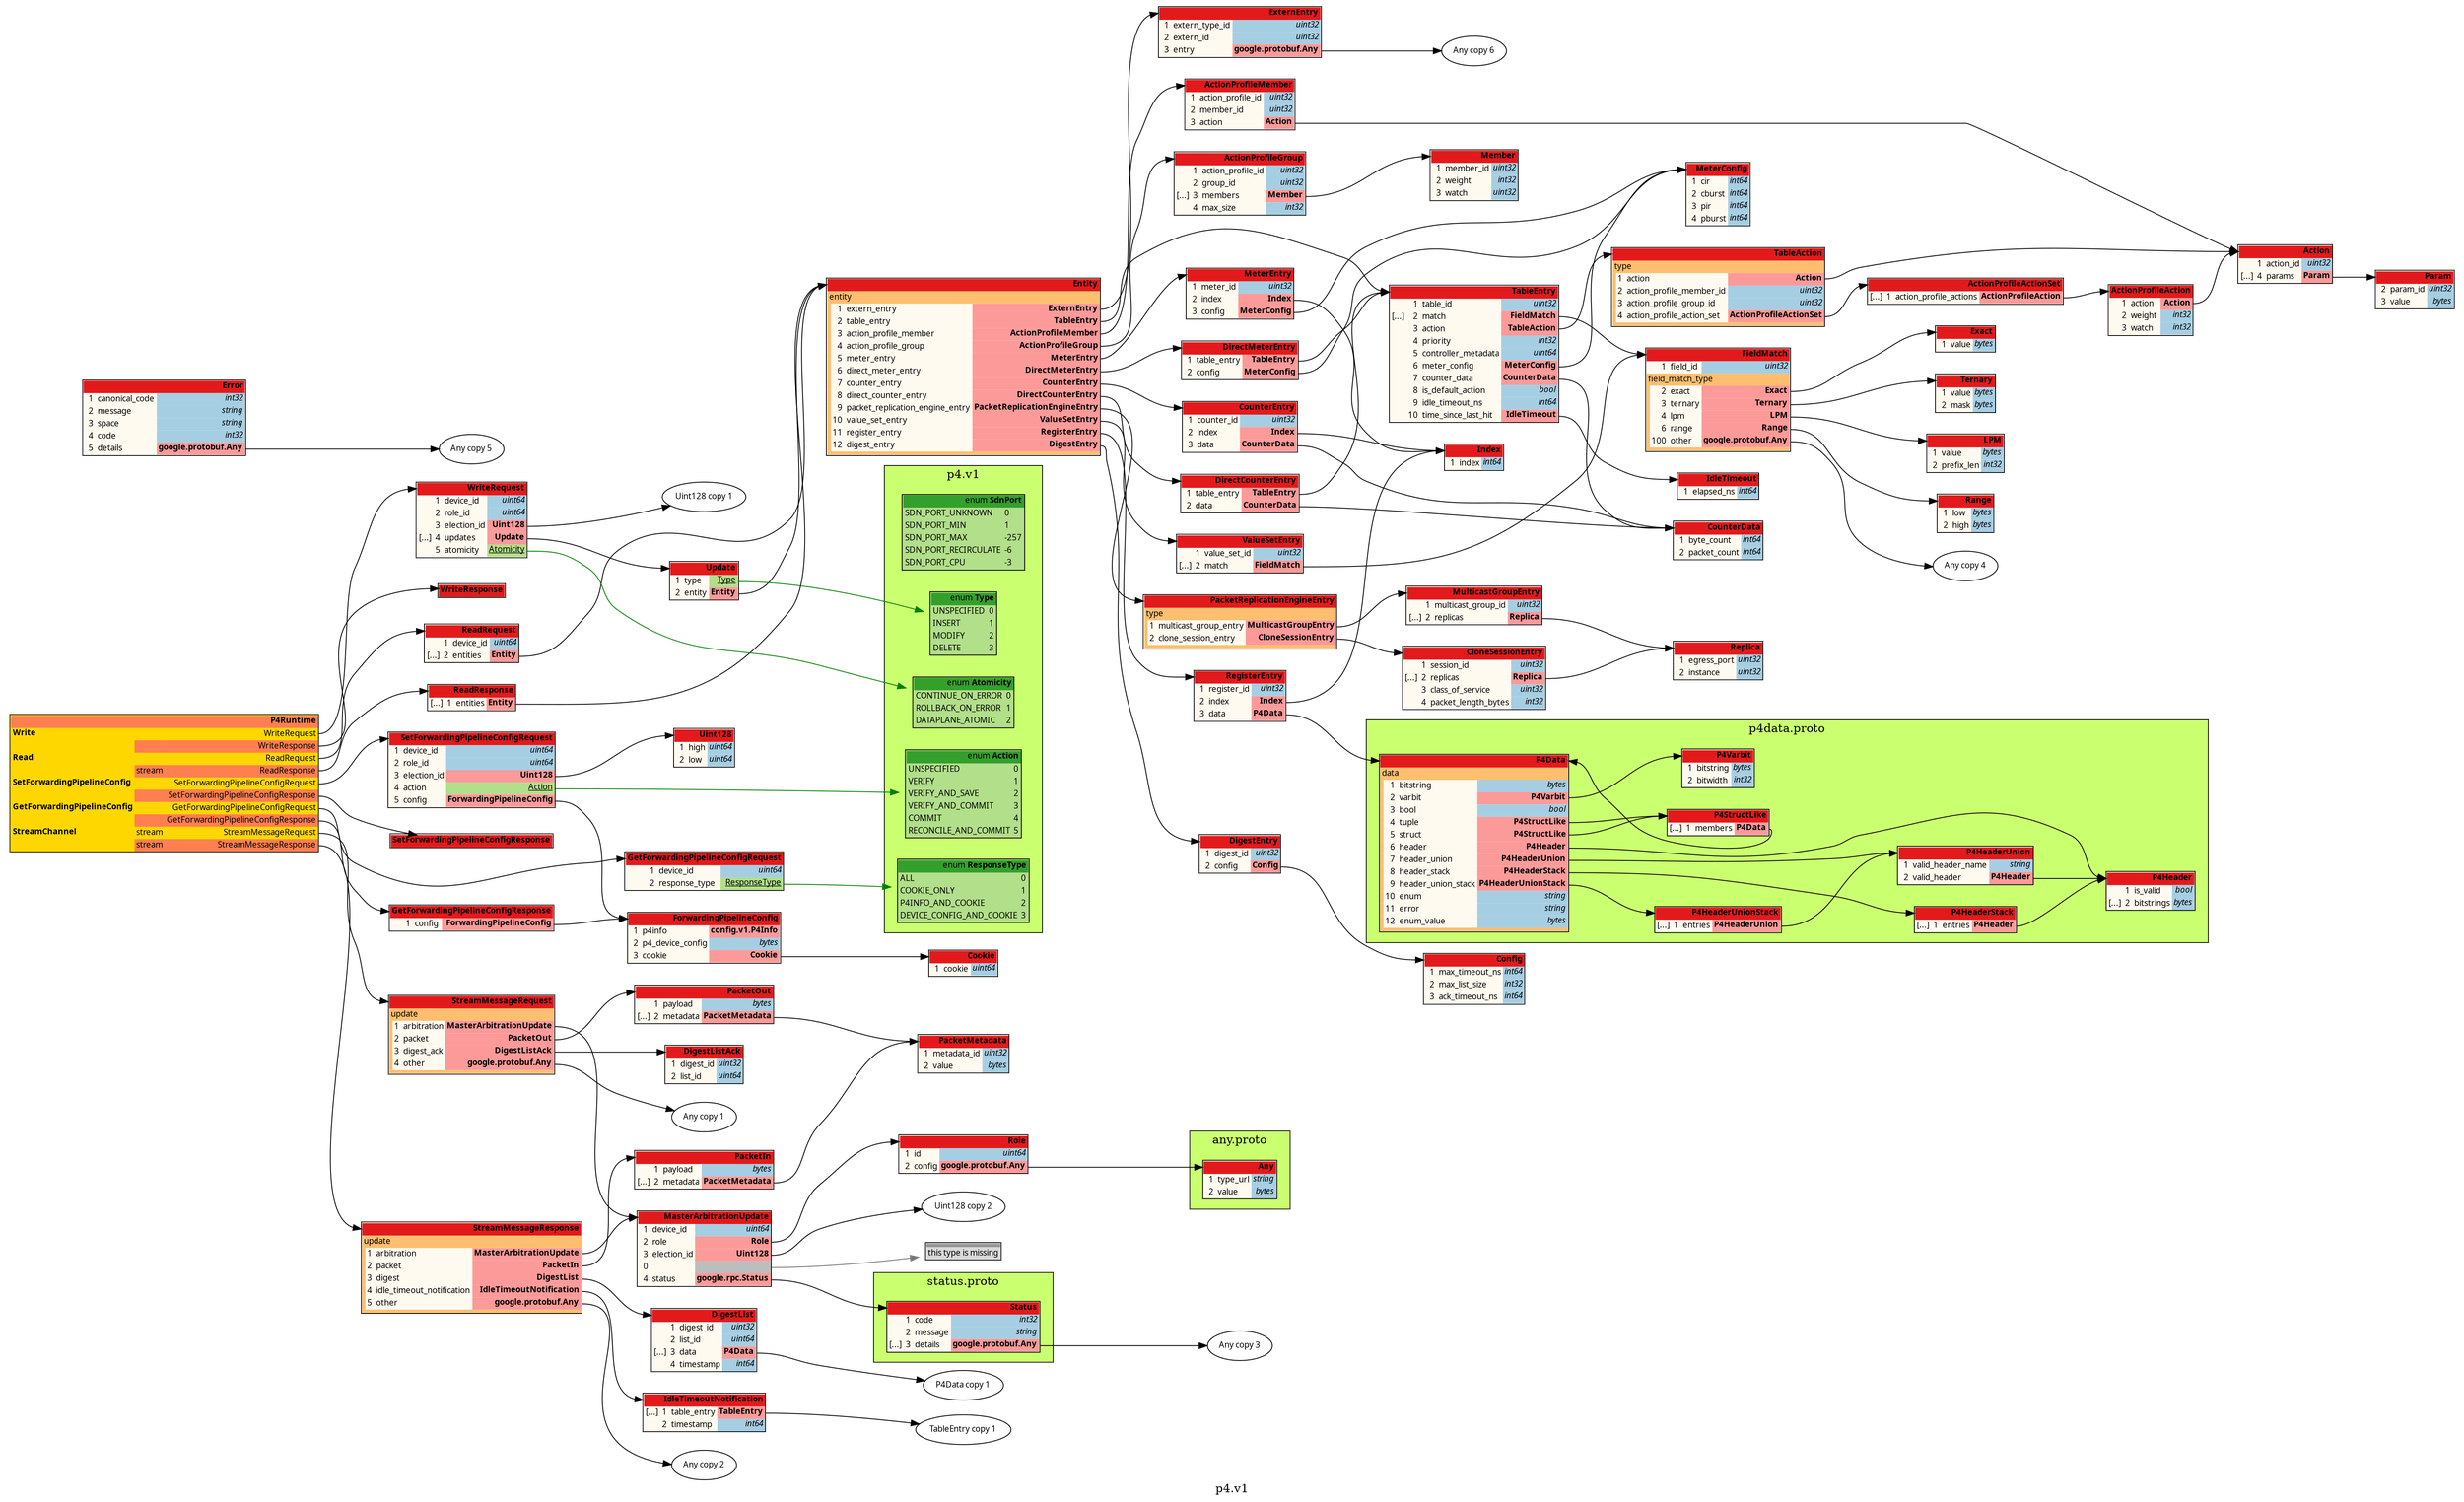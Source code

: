 /*
	do not edit:
	auto-generated by github.com/seamia/protodot
*/
digraph protodot {

	/* package:   p4.v1 */
	/* source:    p4/v1/p4runtime.proto */
	/* selection:  */

	rankdir=LR;
	label="p4.v1";
	tooltip="p4.v1";
	bgcolor="transparent"

	node [
		shape=plaintext
		fontsize=10
		fontname="Ubuntu"
	];

	P4Data_copy1  [shape=ellipse label="P4Data copy 1"]

	/* ------ nodes ------ */
	subgraph cluster_9a2b19f971ef {
		label = "p4data.proto"
		tooltip = "p4/v1/p4data.proto"
		style = filled;
		fillcolor = "#caff70";
		
		Node_Ja_162	[shape=plaintext tooltip="p4.v1.P4HeaderStack" label=<<TABLE BORDER="1" CELLBORDER="0" CELLSPACING="0" BGCOLOR="#fffaf0"><TR><TD COLSPAN="4" PORT="header" BGCOLOR="#e31a1c" ALIGN="right"><b>P4HeaderStack</b></TD></TR><TR><TD ALIGN="right">[...]</TD><TD ALIGN="right">1</TD><TD ALIGN="left">entries</TD><TD BGCOLOR="#fb9a99" PORT="poentries" ALIGN="right"><b>P4Header</b></TD></TR></TABLE>>];
		Node_Ja_158	[shape=plaintext tooltip="p4.v1.P4Varbit" label=<<TABLE BORDER="1" CELLBORDER="0" CELLSPACING="0" BGCOLOR="#fffaf0"><TR><TD COLSPAN="4" PORT="header" BGCOLOR="#e31a1c" ALIGN="right"><b>P4Varbit</b></TD></TR><TR><TD ALIGN="right"></TD><TD ALIGN="right">1</TD><TD ALIGN="left">bitstring</TD><TD BGCOLOR="#a6cee3" PORT="pobitstring" ALIGN="right" TITLE="bytes"><i>bytes</i></TD></TR><TR><TD ALIGN="right"></TD><TD ALIGN="right">2</TD><TD ALIGN="left">bitwidth</TD><TD BGCOLOR="#a6cee3" PORT="pobitwidth" ALIGN="right" TITLE="int32"><i>int32</i></TD></TR></TABLE>>];
		Node_Ja_159	[shape=plaintext tooltip="p4.v1.P4StructLike" label=<<TABLE BORDER="1" CELLBORDER="0" CELLSPACING="0" BGCOLOR="#fffaf0"><TR><TD COLSPAN="4" PORT="header" BGCOLOR="#e31a1c" ALIGN="right"><b>P4StructLike</b></TD></TR><TR><TD ALIGN="right">[...]</TD><TD ALIGN="right">1</TD><TD ALIGN="left">members</TD><TD BGCOLOR="#fb9a99" PORT="pomembers" ALIGN="right"><b>P4Data</b></TD></TR></TABLE>>];
		Node_Ja_157	[shape=plaintext tooltip="p4.v1.P4Data" label=<<TABLE BORDER="1" CELLBORDER="0" CELLSPACING="0" BGCOLOR="#fffaf0"><TR><TD COLSPAN="4" PORT="header" BGCOLOR="#e31a1c" ALIGN="right"><b>P4Data</b></TD></TR><TR><TD COLSPAN="4" BGCOLOR="#fdbf6f" ALIGN="left">data</TD></TR><TR><TD BGCOLOR="#fdbf6f"></TD><TD ALIGN="right">1</TD><TD ALIGN="left">bitstring</TD><TD ALIGN="right" BGCOLOR="#a6cee3" PORT="pobitstring"><i>bytes</i></TD></TR><TR><TD BGCOLOR="#fdbf6f"></TD><TD ALIGN="right">2</TD><TD ALIGN="left">varbit</TD><TD ALIGN="right" BGCOLOR="#fb9a99" PORT="povarbit"><b>P4Varbit</b></TD></TR><TR><TD BGCOLOR="#fdbf6f"></TD><TD ALIGN="right">3</TD><TD ALIGN="left">bool</TD><TD ALIGN="right" BGCOLOR="#a6cee3" PORT="pobool"><i>bool</i></TD></TR><TR><TD BGCOLOR="#fdbf6f"></TD><TD ALIGN="right">4</TD><TD ALIGN="left">tuple</TD><TD ALIGN="right" BGCOLOR="#fb9a99" PORT="potuple"><b>P4StructLike</b></TD></TR><TR><TD BGCOLOR="#fdbf6f"></TD><TD ALIGN="right">5</TD><TD ALIGN="left">struct</TD><TD ALIGN="right" BGCOLOR="#fb9a99" PORT="postruct"><b>P4StructLike</b></TD></TR><TR><TD BGCOLOR="#fdbf6f"></TD><TD ALIGN="right">6</TD><TD ALIGN="left">header</TD><TD ALIGN="right" BGCOLOR="#fb9a99" PORT="poheader"><b>P4Header</b></TD></TR><TR><TD BGCOLOR="#fdbf6f"></TD><TD ALIGN="right">7</TD><TD ALIGN="left">header_union</TD><TD ALIGN="right" BGCOLOR="#fb9a99" PORT="poheader_union"><b>P4HeaderUnion</b></TD></TR><TR><TD BGCOLOR="#fdbf6f"></TD><TD ALIGN="right">8</TD><TD ALIGN="left">header_stack</TD><TD ALIGN="right" BGCOLOR="#fb9a99" PORT="poheader_stack"><b>P4HeaderStack</b></TD></TR><TR><TD BGCOLOR="#fdbf6f"></TD><TD ALIGN="right">9</TD><TD ALIGN="left">header_union_stack</TD><TD ALIGN="right" BGCOLOR="#fb9a99" PORT="poheader_union_stack"><b>P4HeaderUnionStack</b></TD></TR><TR><TD BGCOLOR="#fdbf6f"></TD><TD ALIGN="right">10</TD><TD ALIGN="left">enum</TD><TD ALIGN="right" BGCOLOR="#a6cee3" PORT="poenum"><i>string</i></TD></TR><TR><TD BGCOLOR="#fdbf6f"></TD><TD ALIGN="right">11</TD><TD ALIGN="left">error</TD><TD ALIGN="right" BGCOLOR="#a6cee3" PORT="poerror"><i>string</i></TD></TR><TR><TD BGCOLOR="#fdbf6f"></TD><TD ALIGN="right">12</TD><TD ALIGN="left">enum_value</TD><TD ALIGN="right" BGCOLOR="#a6cee3" PORT="poenum_value"><i>bytes</i></TD></TR><TR><TD COLSPAN="4" BGCOLOR="#fdbf6f"></TD></TR></TABLE>>];
		Node_Ja_161	[shape=plaintext tooltip="p4.v1.P4HeaderUnion" label=<<TABLE BORDER="1" CELLBORDER="0" CELLSPACING="0" BGCOLOR="#fffaf0"><TR><TD COLSPAN="4" PORT="header" BGCOLOR="#e31a1c" ALIGN="right"><b>P4HeaderUnion</b></TD></TR><TR><TD ALIGN="right"></TD><TD ALIGN="right">1</TD><TD ALIGN="left">valid_header_name</TD><TD BGCOLOR="#a6cee3" PORT="povalid_header_name" ALIGN="right" TITLE="string"><i>string</i></TD></TR><TR><TD ALIGN="right"></TD><TD ALIGN="right">2</TD><TD ALIGN="left">valid_header</TD><TD BGCOLOR="#fb9a99" PORT="povalid_header" ALIGN="right"><b>P4Header</b></TD></TR></TABLE>>];
		Node_Ja_163	[shape=plaintext tooltip="p4.v1.P4HeaderUnionStack" label=<<TABLE BORDER="1" CELLBORDER="0" CELLSPACING="0" BGCOLOR="#fffaf0"><TR><TD COLSPAN="4" PORT="header" BGCOLOR="#e31a1c" ALIGN="right"><b>P4HeaderUnionStack</b></TD></TR><TR><TD ALIGN="right">[...]</TD><TD ALIGN="right">1</TD><TD ALIGN="left">entries</TD><TD BGCOLOR="#fb9a99" PORT="poentries" ALIGN="right"><b>P4HeaderUnion</b></TD></TR></TABLE>>];
		Node_Ja_160	[shape=plaintext tooltip="p4.v1.P4Header" label=<<TABLE BORDER="1" CELLBORDER="0" CELLSPACING="0" BGCOLOR="#fffaf0"><TR><TD COLSPAN="4" PORT="header" BGCOLOR="#e31a1c" ALIGN="right"><b>P4Header</b></TD></TR><TR><TD ALIGN="right"></TD><TD ALIGN="right">1</TD><TD ALIGN="left">is_valid</TD><TD BGCOLOR="#a6cee3" PORT="pois_valid" ALIGN="right" TITLE="bool"><i>bool</i></TD></TR><TR><TD ALIGN="right">[...]</TD><TD ALIGN="right">2</TD><TD ALIGN="left">bitstrings</TD><TD BGCOLOR="#a6cee3" PORT="pobitstrings" ALIGN="right" TITLE="bytes"><i>bytes</i></TD></TR></TABLE>>];
	}


	/* ------ leaving the root package unwrapped ------ */
	Node_Ja_192	[shape=plaintext tooltip="p4.v1.ActionProfileGroup" label=<<TABLE BORDER="1" CELLBORDER="0" CELLSPACING="0" BGCOLOR="#fffaf0"><TR><TD COLSPAN="4" PORT="header" BGCOLOR="#e31a1c" ALIGN="right"><b>ActionProfileGroup</b></TD></TR><TR><TD ALIGN="right"></TD><TD ALIGN="right">1</TD><TD ALIGN="left">action_profile_id</TD><TD BGCOLOR="#a6cee3" PORT="poaction_profile_id" ALIGN="right" TITLE="uint32"><i>uint32</i></TD></TR><TR><TD ALIGN="right"></TD><TD ALIGN="right">2</TD><TD ALIGN="left">group_id</TD><TD BGCOLOR="#a6cee3" PORT="pogroup_id" ALIGN="right" TITLE="uint32"><i>uint32</i></TD></TR><TR><TD ALIGN="right">[...]</TD><TD ALIGN="right">3</TD><TD ALIGN="left">members</TD><TD BGCOLOR="#fb9a99" PORT="pomembers" ALIGN="right"><b>Member</b></TD></TR><TR><TD ALIGN="right"></TD><TD ALIGN="right">4</TD><TD ALIGN="left">max_size</TD><TD BGCOLOR="#a6cee3" PORT="pomax_size" ALIGN="right" TITLE="int32"><i>int32</i></TD></TR></TABLE>>];
	Node_Ja_200	[shape=plaintext tooltip="p4.v1.CounterData" label=<<TABLE BORDER="1" CELLBORDER="0" CELLSPACING="0" BGCOLOR="#fffaf0"><TR><TD COLSPAN="4" PORT="header" BGCOLOR="#e31a1c" ALIGN="right"><b>CounterData</b></TD></TR><TR><TD ALIGN="right"></TD><TD ALIGN="right">1</TD><TD ALIGN="left">byte_count</TD><TD BGCOLOR="#a6cee3" PORT="pobyte_count" ALIGN="right" TITLE="int64"><i>int64</i></TD></TR><TR><TD ALIGN="right"></TD><TD ALIGN="right">2</TD><TD ALIGN="left">packet_count</TD><TD BGCOLOR="#a6cee3" PORT="popacket_count" ALIGN="right" TITLE="int64"><i>int64</i></TD></TR></TABLE>>];
	Node_Ja_225	[shape=plaintext tooltip="p4.v1.GetForwardingPipelineConfigRequest" label=<<TABLE BORDER="1" CELLBORDER="0" CELLSPACING="0" BGCOLOR="#fffaf0"><TR><TD COLSPAN="4" PORT="header" BGCOLOR="#e31a1c" ALIGN="right"><b>GetForwardingPipelineConfigRequest</b></TD></TR><TR><TD ALIGN="right"></TD><TD ALIGN="right">1</TD><TD ALIGN="left">device_id</TD><TD BGCOLOR="#a6cee3" PORT="podevice_id" ALIGN="right" TITLE="uint64"><i>uint64</i></TD></TR><TR><TD ALIGN="right"></TD><TD ALIGN="right">2</TD><TD ALIGN="left">response_type</TD><TD BGCOLOR="#b2df8a" PORT="poresponse_type" ALIGN="right"><u>ResponseType</u></TD></TR></TABLE>>];
	Node_Ja_175	[shape=plaintext tooltip="p4.v1.Update" label=<<TABLE BORDER="1" CELLBORDER="0" CELLSPACING="0" BGCOLOR="#fffaf0"><TR><TD COLSPAN="4" PORT="header" BGCOLOR="#e31a1c" ALIGN="right"><b>Update</b></TD></TR><TR><TD ALIGN="right"></TD><TD ALIGN="right">1</TD><TD ALIGN="left">type</TD><TD BGCOLOR="#b2df8a" PORT="potype" ALIGN="right"><u>Type</u></TD></TR><TR><TD ALIGN="right"></TD><TD ALIGN="right">2</TD><TD ALIGN="left">entity</TD><TD BGCOLOR="#fb9a99" PORT="poentity" ALIGN="right"><b>Entity</b></TD></TR></TABLE>>];
	Node_Ja_178	[shape=plaintext tooltip="p4.v1.ExternEntry" label=<<TABLE BORDER="1" CELLBORDER="0" CELLSPACING="0" BGCOLOR="#fffaf0"><TR><TD COLSPAN="4" PORT="header" BGCOLOR="#e31a1c" ALIGN="right"><b>ExternEntry</b></TD></TR><TR><TD ALIGN="right"></TD><TD ALIGN="right">1</TD><TD ALIGN="left">extern_type_id</TD><TD BGCOLOR="#a6cee3" PORT="poextern_type_id" ALIGN="right" TITLE="uint32"><i>uint32</i></TD></TR><TR><TD ALIGN="right"></TD><TD ALIGN="right">2</TD><TD ALIGN="left">extern_id</TD><TD BGCOLOR="#a6cee3" PORT="poextern_id" ALIGN="right" TITLE="uint32"><i>uint32</i></TD></TR><TR><TD ALIGN="right"></TD><TD ALIGN="right">3</TD><TD ALIGN="left">entry</TD><TD BGCOLOR="#fb9a99" PORT="poentry" ALIGN="right"><b>google.protobuf.Any</b></TD></TR></TABLE>>];
	Node_Ja_185	[shape=plaintext tooltip="p4.v1.FieldMatch.Range" label=<<TABLE BORDER="1" CELLBORDER="0" CELLSPACING="0" BGCOLOR="#fffaf0"><TR><TD COLSPAN="4" PORT="header" BGCOLOR="#e31a1c" ALIGN="right"><b>Range</b></TD></TR><TR><TD ALIGN="right"></TD><TD ALIGN="right">1</TD><TD ALIGN="left">low</TD><TD BGCOLOR="#a6cee3" PORT="polow" ALIGN="right" TITLE="bytes"><i>bytes</i></TD></TR><TR><TD ALIGN="right"></TD><TD ALIGN="right">2</TD><TD ALIGN="left">high</TD><TD BGCOLOR="#a6cee3" PORT="pohigh" ALIGN="right" TITLE="bytes"><i>bytes</i></TD></TR></TABLE>>];
	Node_Ja_188	[shape=plaintext tooltip="p4.v1.Action.Param" label=<<TABLE BORDER="1" CELLBORDER="0" CELLSPACING="0" BGCOLOR="#fffaf0"><TR><TD COLSPAN="4" PORT="header" BGCOLOR="#e31a1c" ALIGN="right"><b>Param</b></TD></TR><TR><TD ALIGN="right"></TD><TD ALIGN="right">2</TD><TD ALIGN="left">param_id</TD><TD BGCOLOR="#a6cee3" PORT="poparam_id" ALIGN="right" TITLE="uint32"><i>uint32</i></TD></TR><TR><TD ALIGN="right"></TD><TD ALIGN="right">3</TD><TD ALIGN="left">value</TD><TD BGCOLOR="#a6cee3" PORT="povalue" ALIGN="right" TITLE="bytes"><i>bytes</i></TD></TR></TABLE>>];
	Node_Ja_194	[shape=plaintext tooltip="p4.v1.Index" label=<<TABLE BORDER="1" CELLBORDER="0" CELLSPACING="0" BGCOLOR="#fffaf0"><TR><TD COLSPAN="4" PORT="header" BGCOLOR="#e31a1c" ALIGN="right"><b>Index</b></TD></TR><TR><TD ALIGN="right"></TD><TD ALIGN="right">1</TD><TD ALIGN="left">index</TD><TD BGCOLOR="#a6cee3" PORT="poindex" ALIGN="right" TITLE="int64"><i>int64</i></TD></TR></TABLE>>];
	Node_Ja_204	[shape=plaintext tooltip="p4.v1.CloneSessionEntry" label=<<TABLE BORDER="1" CELLBORDER="0" CELLSPACING="0" BGCOLOR="#fffaf0"><TR><TD COLSPAN="4" PORT="header" BGCOLOR="#e31a1c" ALIGN="right"><b>CloneSessionEntry</b></TD></TR><TR><TD ALIGN="right"></TD><TD ALIGN="right">1</TD><TD ALIGN="left">session_id</TD><TD BGCOLOR="#a6cee3" PORT="posession_id" ALIGN="right" TITLE="uint32"><i>uint32</i></TD></TR><TR><TD ALIGN="right">[...]</TD><TD ALIGN="right">2</TD><TD ALIGN="left">replicas</TD><TD BGCOLOR="#fb9a99" PORT="poreplicas" ALIGN="right"><b>Replica</b></TD></TR><TR><TD ALIGN="right"></TD><TD ALIGN="right">3</TD><TD ALIGN="left">class_of_service</TD><TD BGCOLOR="#a6cee3" PORT="poclass_of_service" ALIGN="right" TITLE="uint32"><i>uint32</i></TD></TR><TR><TD ALIGN="right"></TD><TD ALIGN="right">4</TD><TD ALIGN="left">packet_length_bytes</TD><TD BGCOLOR="#a6cee3" PORT="popacket_length_bytes" ALIGN="right" TITLE="int32"><i>int32</i></TD></TR></TABLE>>];
	Node_Ja_197	[shape=plaintext tooltip="p4.v1.MeterConfig" label=<<TABLE BORDER="1" CELLBORDER="0" CELLSPACING="0" BGCOLOR="#fffaf0"><TR><TD COLSPAN="4" PORT="header" BGCOLOR="#e31a1c" ALIGN="right"><b>MeterConfig</b></TD></TR><TR><TD ALIGN="right"></TD><TD ALIGN="right">1</TD><TD ALIGN="left">cir</TD><TD BGCOLOR="#a6cee3" PORT="pocir" ALIGN="right" TITLE="int64"><i>int64</i></TD></TR><TR><TD ALIGN="right"></TD><TD ALIGN="right">2</TD><TD ALIGN="left">cburst</TD><TD BGCOLOR="#a6cee3" PORT="pocburst" ALIGN="right" TITLE="int64"><i>int64</i></TD></TR><TR><TD ALIGN="right"></TD><TD ALIGN="right">3</TD><TD ALIGN="left">pir</TD><TD BGCOLOR="#a6cee3" PORT="popir" ALIGN="right" TITLE="int64"><i>int64</i></TD></TR><TR><TD ALIGN="right"></TD><TD ALIGN="right">4</TD><TD ALIGN="left">pburst</TD><TD BGCOLOR="#a6cee3" PORT="popburst" ALIGN="right" TITLE="int64"><i>int64</i></TD></TR></TABLE>>];
	Node_Ja_210	[shape=plaintext tooltip="p4.v1.PacketOut" label=<<TABLE BORDER="1" CELLBORDER="0" CELLSPACING="0" BGCOLOR="#fffaf0"><TR><TD COLSPAN="4" PORT="header" BGCOLOR="#e31a1c" ALIGN="right"><b>PacketOut</b></TD></TR><TR><TD ALIGN="right"></TD><TD ALIGN="right">1</TD><TD ALIGN="left">payload</TD><TD BGCOLOR="#a6cee3" PORT="popayload" ALIGN="right" TITLE="bytes"><i>bytes</i></TD></TR><TR><TD ALIGN="right">[...]</TD><TD ALIGN="right">2</TD><TD ALIGN="left">metadata</TD><TD BGCOLOR="#fb9a99" PORT="pometadata" ALIGN="right"><b>PacketMetadata</b></TD></TR></TABLE>>];
	Node_Ja_195	[shape=plaintext tooltip="p4.v1.MeterEntry" label=<<TABLE BORDER="1" CELLBORDER="0" CELLSPACING="0" BGCOLOR="#fffaf0"><TR><TD COLSPAN="4" PORT="header" BGCOLOR="#e31a1c" ALIGN="right"><b>MeterEntry</b></TD></TR><TR><TD ALIGN="right"></TD><TD ALIGN="right">1</TD><TD ALIGN="left">meter_id</TD><TD BGCOLOR="#a6cee3" PORT="pometer_id" ALIGN="right" TITLE="uint32"><i>uint32</i></TD></TR><TR><TD ALIGN="right"></TD><TD ALIGN="right">2</TD><TD ALIGN="left">index</TD><TD BGCOLOR="#fb9a99" PORT="poindex" ALIGN="right"><b>Index</b></TD></TR><TR><TD ALIGN="right"></TD><TD ALIGN="right">3</TD><TD ALIGN="left">config</TD><TD BGCOLOR="#fb9a99" PORT="poconfig" ALIGN="right"><b>MeterConfig</b></TD></TR></TABLE>>];
	
	Node_Ja_173	[shape=plaintext tooltip="p4.v1.ReadRequest" label=<<TABLE BORDER="1" CELLBORDER="0" CELLSPACING="0" BGCOLOR="#fffaf0"><TR><TD COLSPAN="4" PORT="header" BGCOLOR="#e31a1c" ALIGN="right"><b>ReadRequest</b></TD></TR><TR><TD ALIGN="right"></TD><TD ALIGN="right">1</TD><TD ALIGN="left">device_id</TD><TD BGCOLOR="#a6cee3" PORT="podevice_id" ALIGN="right" TITLE="uint64"><i>uint64</i></TD></TR><TR><TD ALIGN="right">[...]</TD><TD ALIGN="right">2</TD><TD ALIGN="left">entities</TD><TD BGCOLOR="#fb9a99" PORT="poentities" ALIGN="right"><b>Entity</b></TD></TR></TABLE>>];
	Node_Ja_177	[shape=plaintext tooltip="p4.v1.Entity" label=<<TABLE BORDER="1" CELLBORDER="0" CELLSPACING="0" BGCOLOR="#fffaf0"><TR><TD COLSPAN="4" PORT="header" BGCOLOR="#e31a1c" ALIGN="right"><b>Entity</b></TD></TR><TR><TD COLSPAN="4" BGCOLOR="#fdbf6f" ALIGN="left">entity</TD></TR><TR><TD BGCOLOR="#fdbf6f"></TD><TD ALIGN="right">1</TD><TD ALIGN="left">extern_entry</TD><TD ALIGN="right" BGCOLOR="#fb9a99" PORT="poextern_entry"><b>ExternEntry</b></TD></TR><TR><TD BGCOLOR="#fdbf6f"></TD><TD ALIGN="right">2</TD><TD ALIGN="left">table_entry</TD><TD ALIGN="right" BGCOLOR="#fb9a99" PORT="potable_entry"><b>TableEntry</b></TD></TR><TR><TD BGCOLOR="#fdbf6f"></TD><TD ALIGN="right">3</TD><TD ALIGN="left">action_profile_member</TD><TD ALIGN="right" BGCOLOR="#fb9a99" PORT="poaction_profile_member"><b>ActionProfileMember</b></TD></TR><TR><TD BGCOLOR="#fdbf6f"></TD><TD ALIGN="right">4</TD><TD ALIGN="left">action_profile_group</TD><TD ALIGN="right" BGCOLOR="#fb9a99" PORT="poaction_profile_group"><b>ActionProfileGroup</b></TD></TR><TR><TD BGCOLOR="#fdbf6f"></TD><TD ALIGN="right">5</TD><TD ALIGN="left">meter_entry</TD><TD ALIGN="right" BGCOLOR="#fb9a99" PORT="pometer_entry"><b>MeterEntry</b></TD></TR><TR><TD BGCOLOR="#fdbf6f"></TD><TD ALIGN="right">6</TD><TD ALIGN="left">direct_meter_entry</TD><TD ALIGN="right" BGCOLOR="#fb9a99" PORT="podirect_meter_entry"><b>DirectMeterEntry</b></TD></TR><TR><TD BGCOLOR="#fdbf6f"></TD><TD ALIGN="right">7</TD><TD ALIGN="left">counter_entry</TD><TD ALIGN="right" BGCOLOR="#fb9a99" PORT="pocounter_entry"><b>CounterEntry</b></TD></TR><TR><TD BGCOLOR="#fdbf6f"></TD><TD ALIGN="right">8</TD><TD ALIGN="left">direct_counter_entry</TD><TD ALIGN="right" BGCOLOR="#fb9a99" PORT="podirect_counter_entry"><b>DirectCounterEntry</b></TD></TR><TR><TD BGCOLOR="#fdbf6f"></TD><TD ALIGN="right">9</TD><TD ALIGN="left">packet_replication_engine_entry</TD><TD ALIGN="right" BGCOLOR="#fb9a99" PORT="popacket_replication_engine_entry"><b>PacketReplicationEngineEntry</b></TD></TR><TR><TD BGCOLOR="#fdbf6f"></TD><TD ALIGN="right">10</TD><TD ALIGN="left">value_set_entry</TD><TD ALIGN="right" BGCOLOR="#fb9a99" PORT="povalue_set_entry"><b>ValueSetEntry</b></TD></TR><TR><TD BGCOLOR="#fdbf6f"></TD><TD ALIGN="right">11</TD><TD ALIGN="left">register_entry</TD><TD ALIGN="right" BGCOLOR="#fb9a99" PORT="poregister_entry"><b>RegisterEntry</b></TD></TR><TR><TD BGCOLOR="#fdbf6f"></TD><TD ALIGN="right">12</TD><TD ALIGN="left">digest_entry</TD><TD ALIGN="right" BGCOLOR="#fb9a99" PORT="podigest_entry"><b>DigestEntry</b></TD></TR><TR><TD COLSPAN="4" BGCOLOR="#fdbf6f"></TD></TR></TABLE>>];
	Node_Ja_184	[shape=plaintext tooltip="p4.v1.FieldMatch.LPM" label=<<TABLE BORDER="1" CELLBORDER="0" CELLSPACING="0" BGCOLOR="#fffaf0"><TR><TD COLSPAN="4" PORT="header" BGCOLOR="#e31a1c" ALIGN="right"><b>LPM</b></TD></TR><TR><TD ALIGN="right"></TD><TD ALIGN="right">1</TD><TD ALIGN="left">value</TD><TD BGCOLOR="#a6cee3" PORT="povalue" ALIGN="right" TITLE="bytes"><i>bytes</i></TD></TR><TR><TD ALIGN="right"></TD><TD ALIGN="right">2</TD><TD ALIGN="left">prefix_len</TD><TD BGCOLOR="#a6cee3" PORT="poprefix_len" ALIGN="right" TITLE="int32"><i>int32</i></TD></TR></TABLE>>];
	Node_Ja_198	[shape=plaintext tooltip="p4.v1.CounterEntry" label=<<TABLE BORDER="1" CELLBORDER="0" CELLSPACING="0" BGCOLOR="#fffaf0"><TR><TD COLSPAN="4" PORT="header" BGCOLOR="#e31a1c" ALIGN="right"><b>CounterEntry</b></TD></TR><TR><TD ALIGN="right"></TD><TD ALIGN="right">1</TD><TD ALIGN="left">counter_id</TD><TD BGCOLOR="#a6cee3" PORT="pocounter_id" ALIGN="right" TITLE="uint32"><i>uint32</i></TD></TR><TR><TD ALIGN="right"></TD><TD ALIGN="right">2</TD><TD ALIGN="left">index</TD><TD BGCOLOR="#fb9a99" PORT="poindex" ALIGN="right"><b>Index</b></TD></TR><TR><TD ALIGN="right"></TD><TD ALIGN="right">3</TD><TD ALIGN="left">data</TD><TD BGCOLOR="#fb9a99" PORT="podata" ALIGN="right"><b>CounterData</b></TD></TR></TABLE>>];
	Node_Ja_222	[shape=plaintext tooltip="p4.v1.SetForwardingPipelineConfigResponse" label=<<TABLE BORDER="1" CELLBORDER="0" CELLSPACING="0" BGCOLOR="#fffaf0"><TR><TD COLSPAN="4" PORT="header" BGCOLOR="#e31a1c" ALIGN="right"><b>SetForwardingPipelineConfigResponse</b></TD></TR></TABLE>>];
	
	Node_Ja_220	[shape=plaintext tooltip="p4.v1.SetForwardingPipelineConfigRequest" label=<<TABLE BORDER="1" CELLBORDER="0" CELLSPACING="0" BGCOLOR="#fffaf0"><TR><TD COLSPAN="4" PORT="header" BGCOLOR="#e31a1c" ALIGN="right"><b>SetForwardingPipelineConfigRequest</b></TD></TR><TR><TD ALIGN="right"></TD><TD ALIGN="right">1</TD><TD ALIGN="left">device_id</TD><TD BGCOLOR="#a6cee3" PORT="podevice_id" ALIGN="right" TITLE="uint64"><i>uint64</i></TD></TR><TR><TD ALIGN="right"></TD><TD ALIGN="right">2</TD><TD ALIGN="left">role_id</TD><TD BGCOLOR="#a6cee3" PORT="porole_id" ALIGN="right" TITLE="uint64"><i>uint64</i></TD></TR><TR><TD ALIGN="right"></TD><TD ALIGN="right">3</TD><TD ALIGN="left">election_id</TD><TD BGCOLOR="#fb9a99" PORT="poelection_id" ALIGN="right"><b>Uint128</b></TD></TR><TR><TD ALIGN="right"></TD><TD ALIGN="right">4</TD><TD ALIGN="left">action</TD><TD BGCOLOR="#b2df8a" PORT="poaction" ALIGN="right"><u>Action</u></TD></TR><TR><TD ALIGN="right"></TD><TD ALIGN="right">5</TD><TD ALIGN="left">config</TD><TD BGCOLOR="#fb9a99" PORT="poconfig" ALIGN="right"><b>ForwardingPipelineConfig</b></TD></TR></TABLE>>];
	Node_Ja_215	[shape=plaintext tooltip="p4.v1.PacketMetadata" label=<<TABLE BORDER="1" CELLBORDER="0" CELLSPACING="0" BGCOLOR="#fffaf0"><TR><TD COLSPAN="4" PORT="header" BGCOLOR="#e31a1c" ALIGN="right"><b>PacketMetadata</b></TD></TR><TR><TD ALIGN="right"></TD><TD ALIGN="right">1</TD><TD ALIGN="left">metadata_id</TD><TD BGCOLOR="#a6cee3" PORT="pometadata_id" ALIGN="right" TITLE="uint32"><i>uint32</i></TD></TR><TR><TD ALIGN="right"></TD><TD ALIGN="right">2</TD><TD ALIGN="left">value</TD><TD BGCOLOR="#a6cee3" PORT="povalue" ALIGN="right" TITLE="bytes"><i>bytes</i></TD></TR></TABLE>>];
	
	Node_Ja_187	[shape=plaintext tooltip="p4.v1.Action" label=<<TABLE BORDER="1" CELLBORDER="0" CELLSPACING="0" BGCOLOR="#fffaf0"><TR><TD COLSPAN="4" PORT="header" BGCOLOR="#e31a1c" ALIGN="right"><b>Action</b></TD></TR><TR><TD ALIGN="right"></TD><TD ALIGN="right">1</TD><TD ALIGN="left">action_id</TD><TD BGCOLOR="#a6cee3" PORT="poaction_id" ALIGN="right" TITLE="uint32"><i>uint32</i></TD></TR><TR><TD ALIGN="right">[...]</TD><TD ALIGN="right">4</TD><TD ALIGN="left">params</TD><TD BGCOLOR="#fb9a99" PORT="poparams" ALIGN="right"><b>Param</b></TD></TR></TABLE>>];
	Node_Ja_207	[shape=plaintext tooltip="p4.v1.DigestEntry" label=<<TABLE BORDER="1" CELLBORDER="0" CELLSPACING="0" BGCOLOR="#fffaf0"><TR><TD COLSPAN="4" PORT="header" BGCOLOR="#e31a1c" ALIGN="right"><b>DigestEntry</b></TD></TR><TR><TD ALIGN="right"></TD><TD ALIGN="right">1</TD><TD ALIGN="left">digest_id</TD><TD BGCOLOR="#a6cee3" PORT="podigest_id" ALIGN="right" TITLE="uint32"><i>uint32</i></TD></TR><TR><TD ALIGN="right"></TD><TD ALIGN="right">2</TD><TD ALIGN="left">config</TD><TD BGCOLOR="#fb9a99" PORT="poconfig" ALIGN="right"><b>Config</b></TD></TR></TABLE>>];
	Node_Ja_208	[shape=plaintext tooltip="p4.v1.DigestEntry.Config" label=<<TABLE BORDER="1" CELLBORDER="0" CELLSPACING="0" BGCOLOR="#fffaf0"><TR><TD COLSPAN="4" PORT="header" BGCOLOR="#e31a1c" ALIGN="right"><b>Config</b></TD></TR><TR><TD ALIGN="right"></TD><TD ALIGN="right">1</TD><TD ALIGN="left">max_timeout_ns</TD><TD BGCOLOR="#a6cee3" PORT="pomax_timeout_ns" ALIGN="right" TITLE="int64"><i>int64</i></TD></TR><TR><TD ALIGN="right"></TD><TD ALIGN="right">2</TD><TD ALIGN="left">max_list_size</TD><TD BGCOLOR="#a6cee3" PORT="pomax_list_size" ALIGN="right" TITLE="int32"><i>int32</i></TD></TR><TR><TD ALIGN="right"></TD><TD ALIGN="right">3</TD><TD ALIGN="left">ack_timeout_ns</TD><TD BGCOLOR="#a6cee3" PORT="poack_timeout_ns" ALIGN="right" TITLE="int64"><i>int64</i></TD></TR></TABLE>>];
	Node_Ja_179	[shape=plaintext tooltip="p4.v1.TableEntry" label=<<TABLE BORDER="1" CELLBORDER="0" CELLSPACING="0" BGCOLOR="#fffaf0"><TR><TD COLSPAN="4" PORT="header" BGCOLOR="#e31a1c" ALIGN="right"><b>TableEntry</b></TD></TR><TR><TD ALIGN="right"></TD><TD ALIGN="right">1</TD><TD ALIGN="left">table_id</TD><TD BGCOLOR="#a6cee3" PORT="potable_id" ALIGN="right" TITLE="uint32"><i>uint32</i></TD></TR><TR><TD ALIGN="right">[...]</TD><TD ALIGN="right">2</TD><TD ALIGN="left">match</TD><TD BGCOLOR="#fb9a99" PORT="pomatch" ALIGN="right"><b>FieldMatch</b></TD></TR><TR><TD ALIGN="right"></TD><TD ALIGN="right">3</TD><TD ALIGN="left">action</TD><TD BGCOLOR="#fb9a99" PORT="poaction" ALIGN="right"><b>TableAction</b></TD></TR><TR><TD ALIGN="right"></TD><TD ALIGN="right">4</TD><TD ALIGN="left">priority</TD><TD BGCOLOR="#a6cee3" PORT="popriority" ALIGN="right" TITLE="int32"><i>int32</i></TD></TR><TR><TD ALIGN="right"></TD><TD ALIGN="right">5</TD><TD ALIGN="left">controller_metadata</TD><TD BGCOLOR="#a6cee3" PORT="pocontroller_metadata" ALIGN="right" TITLE="uint64"><i>uint64</i></TD></TR><TR><TD ALIGN="right"></TD><TD ALIGN="right">6</TD><TD ALIGN="left">meter_config</TD><TD BGCOLOR="#fb9a99" PORT="pometer_config" ALIGN="right"><b>MeterConfig</b></TD></TR><TR><TD ALIGN="right"></TD><TD ALIGN="right">7</TD><TD ALIGN="left">counter_data</TD><TD BGCOLOR="#fb9a99" PORT="pocounter_data" ALIGN="right"><b>CounterData</b></TD></TR><TR><TD ALIGN="right"></TD><TD ALIGN="right">8</TD><TD ALIGN="left">is_default_action</TD><TD BGCOLOR="#a6cee3" PORT="pois_default_action" ALIGN="right" TITLE="bool"><i>bool</i></TD></TR><TR><TD ALIGN="right"></TD><TD ALIGN="right">9</TD><TD ALIGN="left">idle_timeout_ns</TD><TD BGCOLOR="#a6cee3" PORT="poidle_timeout_ns" ALIGN="right" TITLE="int64"><i>int64</i></TD></TR><TR><TD ALIGN="right"></TD><TD ALIGN="right">10</TD><TD ALIGN="left">time_since_last_hit</TD><TD BGCOLOR="#fb9a99" PORT="potime_since_last_hit" ALIGN="right"><b>IdleTimeout</b></TD></TR></TABLE>>];
	TableEntry_copy1  [shape=ellipse label="TableEntry copy 1"]
	Node_Ja_190	[shape=plaintext tooltip="p4.v1.ActionProfileAction" label=<<TABLE BORDER="1" CELLBORDER="0" CELLSPACING="0" BGCOLOR="#fffaf0"><TR><TD COLSPAN="4" PORT="header" BGCOLOR="#e31a1c" ALIGN="right"><b>ActionProfileAction</b></TD></TR><TR><TD ALIGN="right"></TD><TD ALIGN="right">1</TD><TD ALIGN="left">action</TD><TD BGCOLOR="#fb9a99" PORT="poaction" ALIGN="right"><b>Action</b></TD></TR><TR><TD ALIGN="right"></TD><TD ALIGN="right">2</TD><TD ALIGN="left">weight</TD><TD BGCOLOR="#a6cee3" PORT="poweight" ALIGN="right" TITLE="int32"><i>int32</i></TD></TR><TR><TD ALIGN="right"></TD><TD ALIGN="right">3</TD><TD ALIGN="left">watch</TD><TD BGCOLOR="#a6cee3" PORT="powatch" ALIGN="right" TITLE="int32"><i>int32</i></TD></TR></TABLE>>];
	Node_Ja_191	[shape=plaintext tooltip="p4.v1.ActionProfileMember" label=<<TABLE BORDER="1" CELLBORDER="0" CELLSPACING="0" BGCOLOR="#fffaf0"><TR><TD COLSPAN="4" PORT="header" BGCOLOR="#e31a1c" ALIGN="right"><b>ActionProfileMember</b></TD></TR><TR><TD ALIGN="right"></TD><TD ALIGN="right">1</TD><TD ALIGN="left">action_profile_id</TD><TD BGCOLOR="#a6cee3" PORT="poaction_profile_id" ALIGN="right" TITLE="uint32"><i>uint32</i></TD></TR><TR><TD ALIGN="right"></TD><TD ALIGN="right">2</TD><TD ALIGN="left">member_id</TD><TD BGCOLOR="#a6cee3" PORT="pomember_id" ALIGN="right" TITLE="uint32"><i>uint32</i></TD></TR><TR><TD ALIGN="right"></TD><TD ALIGN="right">3</TD><TD ALIGN="left">action</TD><TD BGCOLOR="#fb9a99" PORT="poaction" ALIGN="right"><b>Action</b></TD></TR></TABLE>>];
	Node_Ja_214	[shape=plaintext tooltip="p4.v1.DigestList" label=<<TABLE BORDER="1" CELLBORDER="0" CELLSPACING="0" BGCOLOR="#fffaf0"><TR><TD COLSPAN="4" PORT="header" BGCOLOR="#e31a1c" ALIGN="right"><b>DigestList</b></TD></TR><TR><TD ALIGN="right"></TD><TD ALIGN="right">1</TD><TD ALIGN="left">digest_id</TD><TD BGCOLOR="#a6cee3" PORT="podigest_id" ALIGN="right" TITLE="uint32"><i>uint32</i></TD></TR><TR><TD ALIGN="right"></TD><TD ALIGN="right">2</TD><TD ALIGN="left">list_id</TD><TD BGCOLOR="#a6cee3" PORT="polist_id" ALIGN="right" TITLE="uint64"><i>uint64</i></TD></TR><TR><TD ALIGN="right">[...]</TD><TD ALIGN="right">3</TD><TD ALIGN="left">data</TD><TD BGCOLOR="#fb9a99" PORT="podata" ALIGN="right"><b>P4Data</b></TD></TR><TR><TD ALIGN="right"></TD><TD ALIGN="right">4</TD><TD ALIGN="left">timestamp</TD><TD BGCOLOR="#a6cee3" PORT="potimestamp" ALIGN="right" TITLE="int64"><i>int64</i></TD></TR></TABLE>>];
	Node_Ja_228	[shape=plaintext tooltip="p4.v1.Error" label=<<TABLE BORDER="1" CELLBORDER="0" CELLSPACING="0" BGCOLOR="#fffaf0"><TR><TD COLSPAN="4" PORT="header" BGCOLOR="#e31a1c" ALIGN="right"><b>Error</b></TD></TR><TR><TD ALIGN="right"></TD><TD ALIGN="right">1</TD><TD ALIGN="left">canonical_code</TD><TD BGCOLOR="#a6cee3" PORT="pocanonical_code" ALIGN="right" TITLE="int32"><i>int32</i></TD></TR><TR><TD ALIGN="right"></TD><TD ALIGN="right">2</TD><TD ALIGN="left">message</TD><TD BGCOLOR="#a6cee3" PORT="pomessage" ALIGN="right" TITLE="string"><i>string</i></TD></TR><TR><TD ALIGN="right"></TD><TD ALIGN="right">3</TD><TD ALIGN="left">space</TD><TD BGCOLOR="#a6cee3" PORT="pospace" ALIGN="right" TITLE="string"><i>string</i></TD></TR><TR><TD ALIGN="right"></TD><TD ALIGN="right">4</TD><TD ALIGN="left">code</TD><TD BGCOLOR="#a6cee3" PORT="pocode" ALIGN="right" TITLE="int32"><i>int32</i></TD></TR><TR><TD ALIGN="right"></TD><TD ALIGN="right">5</TD><TD ALIGN="left">details</TD><TD BGCOLOR="#fb9a99" PORT="podetails" ALIGN="right"><b>google.protobuf.Any</b></TD></TR></TABLE>>];
	Node_Ja_164	[shape=plaintext tooltip="P4Runtime" label=<<TABLE BORDER="1" CELLBORDER="0" CELLSPACING="0" BGCOLOR="#ffd700"><TR><TD COLSPAN="3" PORT="header" BGCOLOR="#ff7f50" ALIGN="right"><b>P4Runtime</b></TD></TR><TR><TD ALIGN="left"><b>Write</b></TD><TD></TD><TD PORT="poWrite_request" ALIGN="right">WriteRequest</TD></TR><TR style="border-bottom: 1px solid red"><TD></TD><TD BGCOLOR="#ff7f50"></TD><TD PORT="poWrite_response" ALIGN="right" BGCOLOR="#ff7f50">WriteResponse</TD></TR><TR><TD ALIGN="left"><b>Read</b></TD><TD></TD><TD PORT="poRead_request" ALIGN="right">ReadRequest</TD></TR><TR style="border-bottom: 1px solid red"><TD></TD><TD BGCOLOR="#ff7f50">stream</TD><TD PORT="poRead_response" ALIGN="right" BGCOLOR="#ff7f50">ReadResponse</TD></TR><TR><TD ALIGN="left"><b>SetForwardingPipelineConfig</b></TD><TD></TD><TD PORT="poSetForwardingPipelineConfig_request" ALIGN="right">SetForwardingPipelineConfigRequest</TD></TR><TR style="border-bottom: 1px solid red"><TD></TD><TD BGCOLOR="#ff7f50"></TD><TD PORT="poSetForwardingPipelineConfig_response" ALIGN="right" BGCOLOR="#ff7f50">SetForwardingPipelineConfigResponse</TD></TR><TR><TD ALIGN="left"><b>GetForwardingPipelineConfig</b></TD><TD></TD><TD PORT="poGetForwardingPipelineConfig_request" ALIGN="right">GetForwardingPipelineConfigRequest</TD></TR><TR style="border-bottom: 1px solid red"><TD></TD><TD BGCOLOR="#ff7f50"></TD><TD PORT="poGetForwardingPipelineConfig_response" ALIGN="right" BGCOLOR="#ff7f50">GetForwardingPipelineConfigResponse</TD></TR><TR><TD ALIGN="left"><b>StreamChannel</b></TD><TD>stream</TD><TD PORT="poStreamChannel_request" ALIGN="right">StreamMessageRequest</TD></TR><TR style="border-bottom: 1px solid red"><TD></TD><TD BGCOLOR="#ff7f50">stream</TD><TD PORT="poStreamChannel_response" ALIGN="right" BGCOLOR="#ff7f50">StreamMessageResponse</TD></TR></TABLE>>];
	Node_Ja_212	[shape=plaintext tooltip="p4.v1.StreamMessageResponse" label=<<TABLE BORDER="1" CELLBORDER="0" CELLSPACING="0" BGCOLOR="#fffaf0"><TR><TD COLSPAN="4" PORT="header" BGCOLOR="#e31a1c" ALIGN="right"><b>StreamMessageResponse</b></TD></TR><TR><TD COLSPAN="4" BGCOLOR="#fdbf6f" ALIGN="left">update</TD></TR><TR><TD BGCOLOR="#fdbf6f"></TD><TD ALIGN="right">1</TD><TD ALIGN="left">arbitration</TD><TD ALIGN="right" BGCOLOR="#fb9a99" PORT="poarbitration"><b>MasterArbitrationUpdate</b></TD></TR><TR><TD BGCOLOR="#fdbf6f"></TD><TD ALIGN="right">2</TD><TD ALIGN="left">packet</TD><TD ALIGN="right" BGCOLOR="#fb9a99" PORT="popacket"><b>PacketIn</b></TD></TR><TR><TD BGCOLOR="#fdbf6f"></TD><TD ALIGN="right">3</TD><TD ALIGN="left">digest</TD><TD ALIGN="right" BGCOLOR="#fb9a99" PORT="podigest"><b>DigestList</b></TD></TR><TR><TD BGCOLOR="#fdbf6f"></TD><TD ALIGN="right">4</TD><TD ALIGN="left">idle_timeout_notification</TD><TD ALIGN="right" BGCOLOR="#fb9a99" PORT="poidle_timeout_notification"><b>IdleTimeoutNotification</b></TD></TR><TR><TD BGCOLOR="#fdbf6f"></TD><TD ALIGN="right">5</TD><TD ALIGN="left">other</TD><TD ALIGN="right" BGCOLOR="#fb9a99" PORT="poother"><b>google.protobuf.Any</b></TD></TR><TR><TD COLSPAN="4" BGCOLOR="#fdbf6f"></TD></TR></TABLE>>];
	Node_Ja_224	[shape=plaintext tooltip="p4.v1.ForwardingPipelineConfig.Cookie" label=<<TABLE BORDER="1" CELLBORDER="0" CELLSPACING="0" BGCOLOR="#fffaf0"><TR><TD COLSPAN="4" PORT="header" BGCOLOR="#e31a1c" ALIGN="right"><b>Cookie</b></TD></TR><TR><TD ALIGN="right"></TD><TD ALIGN="right">1</TD><TD ALIGN="left">cookie</TD><TD BGCOLOR="#a6cee3" PORT="pocookie" ALIGN="right" TITLE="uint64"><i>uint64</i></TD></TR></TABLE>>];
	Node_Ja_230	[shape=plaintext tooltip="" label=<<TABLE BORDER="1" CELLBORDER="0" CELLSPACING="0" BGCOLOR="#d9d9d9"><TR><TD PORT="header" BGCOLOR="#969696" ALIGN="right"></TD></TR><TR><TD BGCOLOR="#d9d9d9" ALIGN="left">this type is missing</TD></TR></TABLE>>];

	Node_Ja_193	[shape=plaintext tooltip="p4.v1.ActionProfileGroup.Member" label=<<TABLE BORDER="1" CELLBORDER="0" CELLSPACING="0" BGCOLOR="#fffaf0"><TR><TD COLSPAN="4" PORT="header" BGCOLOR="#e31a1c" ALIGN="right"><b>Member</b></TD></TR><TR><TD ALIGN="right"></TD><TD ALIGN="right">1</TD><TD ALIGN="left">member_id</TD><TD BGCOLOR="#a6cee3" PORT="pomember_id" ALIGN="right" TITLE="uint32"><i>uint32</i></TD></TR><TR><TD ALIGN="right"></TD><TD ALIGN="right">2</TD><TD ALIGN="left">weight</TD><TD BGCOLOR="#a6cee3" PORT="poweight" ALIGN="right" TITLE="int32"><i>int32</i></TD></TR><TR><TD ALIGN="right"></TD><TD ALIGN="right">3</TD><TD ALIGN="left">watch</TD><TD BGCOLOR="#a6cee3" PORT="powatch" ALIGN="right" TITLE="uint32"><i>uint32</i></TD></TR></TABLE>>];
	Node_Ja_199	[shape=plaintext tooltip="p4.v1.DirectCounterEntry" label=<<TABLE BORDER="1" CELLBORDER="0" CELLSPACING="0" BGCOLOR="#fffaf0"><TR><TD COLSPAN="4" PORT="header" BGCOLOR="#e31a1c" ALIGN="right"><b>DirectCounterEntry</b></TD></TR><TR><TD ALIGN="right"></TD><TD ALIGN="right">1</TD><TD ALIGN="left">table_entry</TD><TD BGCOLOR="#fb9a99" PORT="potable_entry" ALIGN="right"><b>TableEntry</b></TD></TR><TR><TD ALIGN="right"></TD><TD ALIGN="right">2</TD><TD ALIGN="left">data</TD><TD BGCOLOR="#fb9a99" PORT="podata" ALIGN="right"><b>CounterData</b></TD></TR></TABLE>>];
	Node_Ja_180	[shape=plaintext tooltip="p4.v1.TableEntry.IdleTimeout" label=<<TABLE BORDER="1" CELLBORDER="0" CELLSPACING="0" BGCOLOR="#fffaf0"><TR><TD COLSPAN="4" PORT="header" BGCOLOR="#e31a1c" ALIGN="right"><b>IdleTimeout</b></TD></TR><TR><TD ALIGN="right"></TD><TD ALIGN="right">1</TD><TD ALIGN="left">elapsed_ns</TD><TD BGCOLOR="#a6cee3" PORT="poelapsed_ns" ALIGN="right" TITLE="int64"><i>int64</i></TD></TR></TABLE>>];
	Node_Ja_181	[shape=plaintext tooltip="p4.v1.FieldMatch" label=<<TABLE BORDER="1" CELLBORDER="0" CELLSPACING="0" BGCOLOR="#fffaf0"><TR><TD COLSPAN="4" PORT="header" BGCOLOR="#e31a1c" ALIGN="right"><b>FieldMatch</b></TD></TR><TR><TD ALIGN="right"></TD><TD ALIGN="right">1</TD><TD ALIGN="left">field_id</TD><TD BGCOLOR="#a6cee3" PORT="pofield_id" ALIGN="right" TITLE="uint32"><i>uint32</i></TD></TR><TR><TD COLSPAN="4" BGCOLOR="#fdbf6f" ALIGN="left">field_match_type</TD></TR><TR><TD BGCOLOR="#fdbf6f"></TD><TD ALIGN="right">2</TD><TD ALIGN="left">exact</TD><TD ALIGN="right" BGCOLOR="#fb9a99" PORT="poexact"><b>Exact</b></TD></TR><TR><TD BGCOLOR="#fdbf6f"></TD><TD ALIGN="right">3</TD><TD ALIGN="left">ternary</TD><TD ALIGN="right" BGCOLOR="#fb9a99" PORT="poternary"><b>Ternary</b></TD></TR><TR><TD BGCOLOR="#fdbf6f"></TD><TD ALIGN="right">4</TD><TD ALIGN="left">lpm</TD><TD ALIGN="right" BGCOLOR="#fb9a99" PORT="polpm"><b>LPM</b></TD></TR><TR><TD BGCOLOR="#fdbf6f"></TD><TD ALIGN="right">6</TD><TD ALIGN="left">range</TD><TD ALIGN="right" BGCOLOR="#fb9a99" PORT="porange"><b>Range</b></TD></TR><TR><TD BGCOLOR="#fdbf6f"></TD><TD ALIGN="right">100</TD><TD ALIGN="left">other</TD><TD ALIGN="right" BGCOLOR="#fb9a99" PORT="poother"><b>google.protobuf.Any</b></TD></TR><TR><TD COLSPAN="4" BGCOLOR="#fdbf6f"></TD></TR></TABLE>>];
	Node_Ja_182	[shape=plaintext tooltip="p4.v1.FieldMatch.Exact" label=<<TABLE BORDER="1" CELLBORDER="0" CELLSPACING="0" BGCOLOR="#fffaf0"><TR><TD COLSPAN="4" PORT="header" BGCOLOR="#e31a1c" ALIGN="right"><b>Exact</b></TD></TR><TR><TD ALIGN="right"></TD><TD ALIGN="right">1</TD><TD ALIGN="left">value</TD><TD BGCOLOR="#a6cee3" PORT="povalue" ALIGN="right" TITLE="bytes"><i>bytes</i></TD></TR></TABLE>>];
	Node_Ja_205	[shape=plaintext tooltip="p4.v1.ValueSetEntry" label=<<TABLE BORDER="1" CELLBORDER="0" CELLSPACING="0" BGCOLOR="#fffaf0"><TR><TD COLSPAN="4" PORT="header" BGCOLOR="#e31a1c" ALIGN="right"><b>ValueSetEntry</b></TD></TR><TR><TD ALIGN="right"></TD><TD ALIGN="right">1</TD><TD ALIGN="left">value_set_id</TD><TD BGCOLOR="#a6cee3" PORT="povalue_set_id" ALIGN="right" TITLE="uint32"><i>uint32</i></TD></TR><TR><TD ALIGN="right">[...]</TD><TD ALIGN="right">2</TD><TD ALIGN="left">match</TD><TD BGCOLOR="#fb9a99" PORT="pomatch" ALIGN="right"><b>FieldMatch</b></TD></TR></TABLE>>];
	Node_Ja_174	[shape=plaintext tooltip="p4.v1.ReadResponse" label=<<TABLE BORDER="1" CELLBORDER="0" CELLSPACING="0" BGCOLOR="#fffaf0"><TR><TD COLSPAN="4" PORT="header" BGCOLOR="#e31a1c" ALIGN="right"><b>ReadResponse</b></TD></TR><TR><TD ALIGN="right">[...]</TD><TD ALIGN="right">1</TD><TD ALIGN="left">entities</TD><TD BGCOLOR="#fb9a99" PORT="poentities" ALIGN="right"><b>Entity</b></TD></TR></TABLE>>];
	Node_Ja_183	[shape=plaintext tooltip="p4.v1.FieldMatch.Ternary" label=<<TABLE BORDER="1" CELLBORDER="0" CELLSPACING="0" BGCOLOR="#fffaf0"><TR><TD COLSPAN="4" PORT="header" BGCOLOR="#e31a1c" ALIGN="right"><b>Ternary</b></TD></TR><TR><TD ALIGN="right"></TD><TD ALIGN="right">1</TD><TD ALIGN="left">value</TD><TD BGCOLOR="#a6cee3" PORT="povalue" ALIGN="right" TITLE="bytes"><i>bytes</i></TD></TR><TR><TD ALIGN="right"></TD><TD ALIGN="right">2</TD><TD ALIGN="left">mask</TD><TD BGCOLOR="#a6cee3" PORT="pomask" ALIGN="right" TITLE="bytes"><i>bytes</i></TD></TR></TABLE>>];
	Node_Ja_186	[shape=plaintext tooltip="p4.v1.TableAction" label=<<TABLE BORDER="1" CELLBORDER="0" CELLSPACING="0" BGCOLOR="#fffaf0"><TR><TD COLSPAN="4" PORT="header" BGCOLOR="#e31a1c" ALIGN="right"><b>TableAction</b></TD></TR><TR><TD COLSPAN="4" BGCOLOR="#fdbf6f" ALIGN="left">type</TD></TR><TR><TD BGCOLOR="#fdbf6f"></TD><TD ALIGN="right">1</TD><TD ALIGN="left">action</TD><TD ALIGN="right" BGCOLOR="#fb9a99" PORT="poaction"><b>Action</b></TD></TR><TR><TD BGCOLOR="#fdbf6f"></TD><TD ALIGN="right">2</TD><TD ALIGN="left">action_profile_member_id</TD><TD ALIGN="right" BGCOLOR="#a6cee3" PORT="poaction_profile_member_id"><i>uint32</i></TD></TR><TR><TD BGCOLOR="#fdbf6f"></TD><TD ALIGN="right">3</TD><TD ALIGN="left">action_profile_group_id</TD><TD ALIGN="right" BGCOLOR="#a6cee3" PORT="poaction_profile_group_id"><i>uint32</i></TD></TR><TR><TD BGCOLOR="#fdbf6f"></TD><TD ALIGN="right">4</TD><TD ALIGN="left">action_profile_action_set</TD><TD ALIGN="right" BGCOLOR="#fb9a99" PORT="poaction_profile_action_set"><b>ActionProfileActionSet</b></TD></TR><TR><TD COLSPAN="4" BGCOLOR="#fdbf6f"></TD></TR></TABLE>>];
	Node_Ja_209	[shape=plaintext tooltip="p4.v1.StreamMessageRequest" label=<<TABLE BORDER="1" CELLBORDER="0" CELLSPACING="0" BGCOLOR="#fffaf0"><TR><TD COLSPAN="4" PORT="header" BGCOLOR="#e31a1c" ALIGN="right"><b>StreamMessageRequest</b></TD></TR><TR><TD COLSPAN="4" BGCOLOR="#fdbf6f" ALIGN="left">update</TD></TR><TR><TD BGCOLOR="#fdbf6f"></TD><TD ALIGN="right">1</TD><TD ALIGN="left">arbitration</TD><TD ALIGN="right" BGCOLOR="#fb9a99" PORT="poarbitration"><b>MasterArbitrationUpdate</b></TD></TR><TR><TD BGCOLOR="#fdbf6f"></TD><TD ALIGN="right">2</TD><TD ALIGN="left">packet</TD><TD ALIGN="right" BGCOLOR="#fb9a99" PORT="popacket"><b>PacketOut</b></TD></TR><TR><TD BGCOLOR="#fdbf6f"></TD><TD ALIGN="right">3</TD><TD ALIGN="left">digest_ack</TD><TD ALIGN="right" BGCOLOR="#fb9a99" PORT="podigest_ack"><b>DigestListAck</b></TD></TR><TR><TD BGCOLOR="#fdbf6f"></TD><TD ALIGN="right">4</TD><TD ALIGN="left">other</TD><TD ALIGN="right" BGCOLOR="#fb9a99" PORT="poother"><b>google.protobuf.Any</b></TD></TR><TR><TD COLSPAN="4" BGCOLOR="#fdbf6f"></TD></TR></TABLE>>];
	Node_Ja_211	[shape=plaintext tooltip="p4.v1.DigestListAck" label=<<TABLE BORDER="1" CELLBORDER="0" CELLSPACING="0" BGCOLOR="#fffaf0"><TR><TD COLSPAN="4" PORT="header" BGCOLOR="#e31a1c" ALIGN="right"><b>DigestListAck</b></TD></TR><TR><TD ALIGN="right"></TD><TD ALIGN="right">1</TD><TD ALIGN="left">digest_id</TD><TD BGCOLOR="#a6cee3" PORT="podigest_id" ALIGN="right" TITLE="uint32"><i>uint32</i></TD></TR><TR><TD ALIGN="right"></TD><TD ALIGN="right">2</TD><TD ALIGN="left">list_id</TD><TD BGCOLOR="#a6cee3" PORT="polist_id" ALIGN="right" TITLE="uint64"><i>uint64</i></TD></TR></TABLE>>];
	Node_Ja_217	[shape=plaintext tooltip="p4.v1.Role" label=<<TABLE BORDER="1" CELLBORDER="0" CELLSPACING="0" BGCOLOR="#fffaf0"><TR><TD COLSPAN="4" PORT="header" BGCOLOR="#e31a1c" ALIGN="right"><b>Role</b></TD></TR><TR><TD ALIGN="right"></TD><TD ALIGN="right">1</TD><TD ALIGN="left">id</TD><TD BGCOLOR="#a6cee3" PORT="poid" ALIGN="right" TITLE="uint64"><i>uint64</i></TD></TR><TR><TD ALIGN="right"></TD><TD ALIGN="right">2</TD><TD ALIGN="left">config</TD><TD BGCOLOR="#fb9a99" PORT="poconfig" ALIGN="right"><b>google.protobuf.Any</b></TD></TR></TABLE>>];
	Node_Ja_206	[shape=plaintext tooltip="p4.v1.RegisterEntry" label=<<TABLE BORDER="1" CELLBORDER="0" CELLSPACING="0" BGCOLOR="#fffaf0"><TR><TD COLSPAN="4" PORT="header" BGCOLOR="#e31a1c" ALIGN="right"><b>RegisterEntry</b></TD></TR><TR><TD ALIGN="right"></TD><TD ALIGN="right">1</TD><TD ALIGN="left">register_id</TD><TD BGCOLOR="#a6cee3" PORT="poregister_id" ALIGN="right" TITLE="uint32"><i>uint32</i></TD></TR><TR><TD ALIGN="right"></TD><TD ALIGN="right">2</TD><TD ALIGN="left">index</TD><TD BGCOLOR="#fb9a99" PORT="poindex" ALIGN="right"><b>Index</b></TD></TR><TR><TD ALIGN="right"></TD><TD ALIGN="right">3</TD><TD ALIGN="left">data</TD><TD BGCOLOR="#fb9a99" PORT="podata" ALIGN="right"><b>P4Data</b></TD></TR></TABLE>>];
	Node_Ja_219	[shape=plaintext tooltip="p4.v1.Uint128" label=<<TABLE BORDER="1" CELLBORDER="0" CELLSPACING="0" BGCOLOR="#fffaf0"><TR><TD COLSPAN="4" PORT="header" BGCOLOR="#e31a1c" ALIGN="right"><b>Uint128</b></TD></TR><TR><TD ALIGN="right"></TD><TD ALIGN="right">1</TD><TD ALIGN="left">high</TD><TD BGCOLOR="#a6cee3" PORT="pohigh" ALIGN="right" TITLE="uint64"><i>uint64</i></TD></TR><TR><TD ALIGN="right"></TD><TD ALIGN="right">2</TD><TD ALIGN="left">low</TD><TD BGCOLOR="#a6cee3" PORT="polow" ALIGN="right" TITLE="uint64"><i>uint64</i></TD></TR></TABLE>>];
	Uint128_copy1  [shape=ellipse label="Uint128 copy 1"]
	Uint128_copy2  [shape=ellipse label="Uint128 copy 2"]
	
	Node_Ja_170	[shape=plaintext tooltip="p4.v1.WriteRequest" label=<<TABLE BORDER="1" CELLBORDER="0" CELLSPACING="0" BGCOLOR="#fffaf0"><TR><TD COLSPAN="4" PORT="header" BGCOLOR="#e31a1c" ALIGN="right"><b>WriteRequest</b></TD></TR><TR><TD ALIGN="right"></TD><TD ALIGN="right">1</TD><TD ALIGN="left">device_id</TD><TD BGCOLOR="#a6cee3" PORT="podevice_id" ALIGN="right" TITLE="uint64"><i>uint64</i></TD></TR><TR><TD ALIGN="right"></TD><TD ALIGN="right">2</TD><TD ALIGN="left">role_id</TD><TD BGCOLOR="#a6cee3" PORT="porole_id" ALIGN="right" TITLE="uint64"><i>uint64</i></TD></TR><TR><TD ALIGN="right"></TD><TD ALIGN="right">3</TD><TD ALIGN="left">election_id</TD><TD BGCOLOR="#fb9a99" PORT="poelection_id" ALIGN="right"><b>Uint128</b></TD></TR><TR><TD ALIGN="right">[...]</TD><TD ALIGN="right">4</TD><TD ALIGN="left">updates</TD><TD BGCOLOR="#fb9a99" PORT="poupdates" ALIGN="right"><b>Update</b></TD></TR><TR><TD ALIGN="right"></TD><TD ALIGN="right">5</TD><TD ALIGN="left">atomicity</TD><TD BGCOLOR="#b2df8a" PORT="poatomicity" ALIGN="right"><u>Atomicity</u></TD></TR></TABLE>>];
	Node_Ja_218	[shape=plaintext tooltip="p4.v1.IdleTimeoutNotification" label=<<TABLE BORDER="1" CELLBORDER="0" CELLSPACING="0" BGCOLOR="#fffaf0"><TR><TD COLSPAN="4" PORT="header" BGCOLOR="#e31a1c" ALIGN="right"><b>IdleTimeoutNotification</b></TD></TR><TR><TD ALIGN="right">[...]</TD><TD ALIGN="right">1</TD><TD ALIGN="left">table_entry</TD><TD BGCOLOR="#fb9a99" PORT="potable_entry" ALIGN="right"><b>TableEntry</b></TD></TR><TR><TD ALIGN="right"></TD><TD ALIGN="right">2</TD><TD ALIGN="left">timestamp</TD><TD BGCOLOR="#a6cee3" PORT="potimestamp" ALIGN="right" TITLE="int64"><i>int64</i></TD></TR></TABLE>>];
	Node_Ja_172	[shape=plaintext tooltip="p4.v1.WriteResponse" label=<<TABLE BORDER="1" CELLBORDER="0" CELLSPACING="0" BGCOLOR="#fffaf0"><TR><TD COLSPAN="4" PORT="header" BGCOLOR="#e31a1c" ALIGN="right"><b>WriteResponse</b></TD></TR></TABLE>>];
	Node_Ja_203	[shape=plaintext tooltip="p4.v1.MulticastGroupEntry" label=<<TABLE BORDER="1" CELLBORDER="0" CELLSPACING="0" BGCOLOR="#fffaf0"><TR><TD COLSPAN="4" PORT="header" BGCOLOR="#e31a1c" ALIGN="right"><b>MulticastGroupEntry</b></TD></TR><TR><TD ALIGN="right"></TD><TD ALIGN="right">1</TD><TD ALIGN="left">multicast_group_id</TD><TD BGCOLOR="#a6cee3" PORT="pomulticast_group_id" ALIGN="right" TITLE="uint32"><i>uint32</i></TD></TR><TR><TD ALIGN="right">[...]</TD><TD ALIGN="right">2</TD><TD ALIGN="left">replicas</TD><TD BGCOLOR="#fb9a99" PORT="poreplicas" ALIGN="right"><b>Replica</b></TD></TR></TABLE>>];
	Node_Ja_223	[shape=plaintext tooltip="p4.v1.ForwardingPipelineConfig" label=<<TABLE BORDER="1" CELLBORDER="0" CELLSPACING="0" BGCOLOR="#fffaf0"><TR><TD COLSPAN="4" PORT="header" BGCOLOR="#e31a1c" ALIGN="right"><b>ForwardingPipelineConfig</b></TD></TR><TR><TD ALIGN="right"></TD><TD ALIGN="right">1</TD><TD ALIGN="left">p4info</TD><TD BGCOLOR="#fb9a99" PORT="pop4info" ALIGN="right"><b>config.v1.P4Info</b></TD></TR><TR><TD ALIGN="right"></TD><TD ALIGN="right">2</TD><TD ALIGN="left">p4_device_config</TD><TD BGCOLOR="#a6cee3" PORT="pop4_device_config" ALIGN="right" TITLE="bytes"><i>bytes</i></TD></TR><TR><TD ALIGN="right"></TD><TD ALIGN="right">3</TD><TD ALIGN="left">cookie</TD><TD BGCOLOR="#fb9a99" PORT="pocookie" ALIGN="right"><b>Cookie</b></TD></TR></TABLE>>];
	Node_Ja_227	[shape=plaintext tooltip="p4.v1.GetForwardingPipelineConfigResponse" label=<<TABLE BORDER="1" CELLBORDER="0" CELLSPACING="0" BGCOLOR="#fffaf0"><TR><TD COLSPAN="4" PORT="header" BGCOLOR="#e31a1c" ALIGN="right"><b>GetForwardingPipelineConfigResponse</b></TD></TR><TR><TD ALIGN="right"></TD><TD ALIGN="right">1</TD><TD ALIGN="left">config</TD><TD BGCOLOR="#fb9a99" PORT="poconfig" ALIGN="right"><b>ForwardingPipelineConfig</b></TD></TR></TABLE>>];
	Node_Ja_216	[shape=plaintext tooltip="p4.v1.MasterArbitrationUpdate" label=<<TABLE BORDER="1" CELLBORDER="0" CELLSPACING="0" BGCOLOR="#fffaf0"><TR><TD COLSPAN="4" PORT="header" BGCOLOR="#e31a1c" ALIGN="right"><b>MasterArbitrationUpdate</b></TD></TR><TR><TD ALIGN="right"></TD><TD ALIGN="right">1</TD><TD ALIGN="left">device_id</TD><TD BGCOLOR="#a6cee3" PORT="podevice_id" ALIGN="right" TITLE="uint64"><i>uint64</i></TD></TR><TR><TD ALIGN="right"></TD><TD ALIGN="right">2</TD><TD ALIGN="left">role</TD><TD BGCOLOR="#fb9a99" PORT="porole" ALIGN="right"><b>Role</b></TD></TR><TR><TD ALIGN="right"></TD><TD ALIGN="right">3</TD><TD ALIGN="left">election_id</TD><TD BGCOLOR="#fb9a99" PORT="poelection_id" ALIGN="right"><b>Uint128</b></TD></TR><TR><TD ALIGN="right"></TD><TD ALIGN="right">0</TD><TD ALIGN="left"></TD><TD BGCOLOR="#bdbdbd" PORT="po" ALIGN="right"><b> </b></TD></TR><TR><TD ALIGN="right"></TD><TD ALIGN="right">4</TD><TD ALIGN="left">status</TD><TD BGCOLOR="#fb9a99" PORT="postatus" ALIGN="right"><b>google.rpc.Status</b></TD></TR></TABLE>>];
	
	Node_Ja_196	[shape=plaintext tooltip="p4.v1.DirectMeterEntry" label=<<TABLE BORDER="1" CELLBORDER="0" CELLSPACING="0" BGCOLOR="#fffaf0"><TR><TD COLSPAN="4" PORT="header" BGCOLOR="#e31a1c" ALIGN="right"><b>DirectMeterEntry</b></TD></TR><TR><TD ALIGN="right"></TD><TD ALIGN="right">1</TD><TD ALIGN="left">table_entry</TD><TD BGCOLOR="#fb9a99" PORT="potable_entry" ALIGN="right"><b>TableEntry</b></TD></TR><TR><TD ALIGN="right"></TD><TD ALIGN="right">2</TD><TD ALIGN="left">config</TD><TD BGCOLOR="#fb9a99" PORT="poconfig" ALIGN="right"><b>MeterConfig</b></TD></TR></TABLE>>];
	Node_Ja_202	[shape=plaintext tooltip="p4.v1.Replica" label=<<TABLE BORDER="1" CELLBORDER="0" CELLSPACING="0" BGCOLOR="#fffaf0"><TR><TD COLSPAN="4" PORT="header" BGCOLOR="#e31a1c" ALIGN="right"><b>Replica</b></TD></TR><TR><TD ALIGN="right"></TD><TD ALIGN="right">1</TD><TD ALIGN="left">egress_port</TD><TD BGCOLOR="#a6cee3" PORT="poegress_port" ALIGN="right" TITLE="uint32"><i>uint32</i></TD></TR><TR><TD ALIGN="right"></TD><TD ALIGN="right">2</TD><TD ALIGN="left">instance</TD><TD BGCOLOR="#a6cee3" PORT="poinstance" ALIGN="right" TITLE="uint32"><i>uint32</i></TD></TR></TABLE>>];
	Node_Ja_201	[shape=plaintext tooltip="p4.v1.PacketReplicationEngineEntry" label=<<TABLE BORDER="1" CELLBORDER="0" CELLSPACING="0" BGCOLOR="#fffaf0"><TR><TD COLSPAN="4" PORT="header" BGCOLOR="#e31a1c" ALIGN="right"><b>PacketReplicationEngineEntry</b></TD></TR><TR><TD COLSPAN="4" BGCOLOR="#fdbf6f" ALIGN="left">type</TD></TR><TR><TD BGCOLOR="#fdbf6f"></TD><TD ALIGN="right">1</TD><TD ALIGN="left">multicast_group_entry</TD><TD ALIGN="right" BGCOLOR="#fb9a99" PORT="pomulticast_group_entry"><b>MulticastGroupEntry</b></TD></TR><TR><TD BGCOLOR="#fdbf6f"></TD><TD ALIGN="right">2</TD><TD ALIGN="left">clone_session_entry</TD><TD ALIGN="right" BGCOLOR="#fb9a99" PORT="poclone_session_entry"><b>CloneSessionEntry</b></TD></TR><TR><TD COLSPAN="4" BGCOLOR="#fdbf6f"></TD></TR></TABLE>>];
	Node_Ja_213	[shape=plaintext tooltip="p4.v1.PacketIn" label=<<TABLE BORDER="1" CELLBORDER="0" CELLSPACING="0" BGCOLOR="#fffaf0"><TR><TD COLSPAN="4" PORT="header" BGCOLOR="#e31a1c" ALIGN="right"><b>PacketIn</b></TD></TR><TR><TD ALIGN="right"></TD><TD ALIGN="right">1</TD><TD ALIGN="left">payload</TD><TD BGCOLOR="#a6cee3" PORT="popayload" ALIGN="right" TITLE="bytes"><i>bytes</i></TD></TR><TR><TD ALIGN="right">[...]</TD><TD ALIGN="right">2</TD><TD ALIGN="left">metadata</TD><TD BGCOLOR="#fb9a99" PORT="pometadata" ALIGN="right"><b>PacketMetadata</b></TD></TR></TABLE>>];
	Node_Ja_189	[shape=plaintext tooltip="p4.v1.ActionProfileActionSet" label=<<TABLE BORDER="1" CELLBORDER="0" CELLSPACING="0" BGCOLOR="#fffaf0"><TR><TD COLSPAN="4" PORT="header" BGCOLOR="#e31a1c" ALIGN="right"><b>ActionProfileActionSet</b></TD></TR><TR><TD ALIGN="right">[...]</TD><TD ALIGN="right">1</TD><TD ALIGN="left">action_profile_actions</TD><TD BGCOLOR="#fb9a99" PORT="poaction_profile_actions" ALIGN="right"><b>ActionProfileAction</b></TD></TR></TABLE>>];
	subgraph cluster_7c0c5f0bc7a6 {
		label = "p4.v1"
		tooltip = "p4.v1"
		style = filled;
		fillcolor = "#caff70";
		
		Node_Ja_229	[shape=plaintext tooltip="SdnPort" label=<<TABLE BORDER="1" CELLBORDER="0" CELLSPACING="0" BGCOLOR="#b2df8a"><TR><TD COLSPAN="2" PORT="header" BGCOLOR="#33a02c" ALIGN="right">enum <b>SdnPort</b></TD></TR><TR><TD BGCOLOR="#b2df8a" ALIGN="left">SDN_PORT_UNKNOWN</TD><TD BGCOLOR="#b2df8a" ALIGN="left">0</TD></TR><TR><TD BGCOLOR="#b2df8a" ALIGN="left">SDN_PORT_MIN</TD><TD BGCOLOR="#b2df8a" ALIGN="left">1</TD></TR><TR><TD BGCOLOR="#b2df8a" ALIGN="left">SDN_PORT_MAX</TD><TD BGCOLOR="#b2df8a" ALIGN="left">-257</TD></TR><TR><TD BGCOLOR="#b2df8a" ALIGN="left">SDN_PORT_RECIRCULATE</TD><TD BGCOLOR="#b2df8a" ALIGN="left">-6</TD></TR><TR><TD BGCOLOR="#b2df8a" ALIGN="left">SDN_PORT_CPU</TD><TD BGCOLOR="#b2df8a" ALIGN="left">-3</TD></TR></TABLE>>];
		Node_Ja_221	[shape=plaintext tooltip="Action" label=<<TABLE BORDER="1" CELLBORDER="0" CELLSPACING="0" BGCOLOR="#b2df8a"><TR><TD COLSPAN="2" PORT="header" BGCOLOR="#33a02c" ALIGN="right">enum <b>Action</b></TD></TR><TR><TD BGCOLOR="#b2df8a" ALIGN="left">UNSPECIFIED</TD><TD BGCOLOR="#b2df8a" ALIGN="left">0</TD></TR><TR><TD BGCOLOR="#b2df8a" ALIGN="left">VERIFY</TD><TD BGCOLOR="#b2df8a" ALIGN="left">1</TD></TR><TR><TD BGCOLOR="#b2df8a" ALIGN="left">VERIFY_AND_SAVE</TD><TD BGCOLOR="#b2df8a" ALIGN="left">2</TD></TR><TR><TD BGCOLOR="#b2df8a" ALIGN="left">VERIFY_AND_COMMIT</TD><TD BGCOLOR="#b2df8a" ALIGN="left">3</TD></TR><TR><TD BGCOLOR="#b2df8a" ALIGN="left">COMMIT</TD><TD BGCOLOR="#b2df8a" ALIGN="left">4</TD></TR><TR><TD BGCOLOR="#b2df8a" ALIGN="left">RECONCILE_AND_COMMIT</TD><TD BGCOLOR="#b2df8a" ALIGN="left">5</TD></TR></TABLE>>];
		Node_Ja_226	[shape=plaintext tooltip="ResponseType" label=<<TABLE BORDER="1" CELLBORDER="0" CELLSPACING="0" BGCOLOR="#b2df8a"><TR><TD COLSPAN="2" PORT="header" BGCOLOR="#33a02c" ALIGN="right">enum <b>ResponseType</b></TD></TR><TR><TD BGCOLOR="#b2df8a" ALIGN="left">ALL</TD><TD BGCOLOR="#b2df8a" ALIGN="left">0</TD></TR><TR><TD BGCOLOR="#b2df8a" ALIGN="left">COOKIE_ONLY</TD><TD BGCOLOR="#b2df8a" ALIGN="left">1</TD></TR><TR><TD BGCOLOR="#b2df8a" ALIGN="left">P4INFO_AND_COOKIE</TD><TD BGCOLOR="#b2df8a" ALIGN="left">2</TD></TR><TR><TD BGCOLOR="#b2df8a" ALIGN="left">DEVICE_CONFIG_AND_COOKIE</TD><TD BGCOLOR="#b2df8a" ALIGN="left">3</TD></TR></TABLE>>];
		Node_Ja_176	[shape=plaintext tooltip="Type" label=<<TABLE BORDER="1" CELLBORDER="0" CELLSPACING="0" BGCOLOR="#b2df8a"><TR><TD COLSPAN="2" PORT="header" BGCOLOR="#33a02c" ALIGN="right">enum <b>Type</b></TD></TR><TR><TD BGCOLOR="#b2df8a" ALIGN="left">UNSPECIFIED</TD><TD BGCOLOR="#b2df8a" ALIGN="left">0</TD></TR><TR><TD BGCOLOR="#b2df8a" ALIGN="left">INSERT</TD><TD BGCOLOR="#b2df8a" ALIGN="left">1</TD></TR><TR><TD BGCOLOR="#b2df8a" ALIGN="left">MODIFY</TD><TD BGCOLOR="#b2df8a" ALIGN="left">2</TD></TR><TR><TD BGCOLOR="#b2df8a" ALIGN="left">DELETE</TD><TD BGCOLOR="#b2df8a" ALIGN="left">3</TD></TR></TABLE>>];
		Node_Ja_171	[shape=plaintext tooltip="Atomicity" label=<<TABLE BORDER="1" CELLBORDER="0" CELLSPACING="0" BGCOLOR="#b2df8a"><TR><TD COLSPAN="2" PORT="header" BGCOLOR="#33a02c" ALIGN="right">enum <b>Atomicity</b></TD></TR><TR><TD BGCOLOR="#b2df8a" ALIGN="left">CONTINUE_ON_ERROR</TD><TD BGCOLOR="#b2df8a" ALIGN="left">0</TD></TR><TR><TD BGCOLOR="#b2df8a" ALIGN="left">ROLLBACK_ON_ERROR</TD><TD BGCOLOR="#b2df8a" ALIGN="left">1</TD></TR><TR><TD BGCOLOR="#b2df8a" ALIGN="left">DATAPLANE_ATOMIC</TD><TD BGCOLOR="#b2df8a" ALIGN="left">2</TD></TR></TABLE>>];
	}

	subgraph cluster_62b51da58fa4 {
		label = "status.proto"
		tooltip = "google/rpc/status.proto"
		style = filled;
		fillcolor = "#caff70";
		
		Node_Ja_101	[shape=plaintext tooltip="google.rpc.Status" label=<<TABLE BORDER="1" CELLBORDER="0" CELLSPACING="0" BGCOLOR="#fffaf0"><TR><TD COLSPAN="4" PORT="header" BGCOLOR="#e31a1c" ALIGN="right"><b>Status</b></TD></TR><TR><TD ALIGN="right"></TD><TD ALIGN="right">1</TD><TD ALIGN="left">code</TD><TD BGCOLOR="#a6cee3" PORT="pocode" ALIGN="right" TITLE="int32"><i>int32</i></TD></TR><TR><TD ALIGN="right"></TD><TD ALIGN="right">2</TD><TD ALIGN="left">message</TD><TD BGCOLOR="#a6cee3" PORT="pomessage" ALIGN="right" TITLE="string"><i>string</i></TD></TR><TR><TD ALIGN="right">[...]</TD><TD ALIGN="right">3</TD><TD ALIGN="left">details</TD><TD BGCOLOR="#fb9a99" PORT="podetails" ALIGN="right"><b>google.protobuf.Any</b></TD></TR></TABLE>>];
	}

	Any_copy1  [shape=ellipse label="Any copy 1"]
	Any_copy2  [shape=ellipse label="Any copy 2"]
	Any_copy3  [shape=ellipse label="Any copy 3"]
	Any_copy4  [shape=ellipse label="Any copy 4"]
	Any_copy5  [shape=ellipse label="Any copy 5"]
	Any_copy6  [shape=ellipse label="Any copy 6"]

	subgraph cluster_668c2255749e {
		label = "any.proto"
		tooltip = "google/protobuf/any.proto"
		style = filled;
		fillcolor = "#caff70";
		
		Node_Ja_100	[shape=plaintext tooltip="google.protobuf.Any" label=<<TABLE BORDER="1" CELLBORDER="0" CELLSPACING="0" BGCOLOR="#fffaf0"><TR><TD COLSPAN="4" PORT="header" BGCOLOR="#e31a1c" ALIGN="right"><b>Any</b></TD></TR><TR><TD ALIGN="right"></TD><TD ALIGN="right">1</TD><TD ALIGN="left">type_url</TD><TD BGCOLOR="#a6cee3" PORT="potype_url" ALIGN="right" TITLE="string"><i>string</i></TD></TR><TR><TD ALIGN="right"></TD><TD ALIGN="right">2</TD><TD ALIGN="left">value</TD><TD BGCOLOR="#a6cee3" PORT="povalue" ALIGN="right" TITLE="bytes"><i>bytes</i></TD></TR></TABLE>>];
	}


	/* ------ connections ------ */
	Node_Ja_164:poGetForwardingPipelineConfig_response:e	-> Node_Ja_227:header [color="#000000" tooltip="Ja_164 --> Ja_227"];
	Node_Ja_196:poconfig:e	-> Node_Ja_197:header [color="#000000" tooltip="Ja_196 --> Ja_197"];
	Node_Ja_201:pomulticast_group_entry:e	-> Node_Ja_203:header [color="#000000" tooltip="Ja_201 --> Ja_203"];
	Node_Ja_205:pomatch:e	-> Node_Ja_181:header [color="#000000" tooltip="Ja_205 --> Ja_181"];
	Node_Ja_177:podirect_meter_entry:e	-> Node_Ja_196:header [color="#000000" tooltip="Ja_177 --> Ja_196"];
	Node_Ja_179:potime_since_last_hit:e	-> Node_Ja_180:header [color="#000000" tooltip="Ja_179 --> Ja_180"];
	Node_Ja_199:podata:e	-> Node_Ja_200:header [color="#000000" tooltip="Ja_199 --> Ja_200"];
	Node_Ja_203:poreplicas:e	-> Node_Ja_202:header [color="#000000" tooltip="Ja_203 --> Ja_202"];
	Node_Ja_217:poconfig:e	-> Node_Ja_100:header [color="#000000" tooltip="Ja_217 --> Ja_100"];
	Node_Ja_187:poparams:e	-> Node_Ja_188:header [color="#000000" tooltip="Ja_187 --> Ja_188"];
	Node_Ja_198:podata:e	-> Node_Ja_200:header [color="#000000" tooltip="Ja_198 --> Ja_200"];
	Node_Ja_212:poarbitration:e	-> Node_Ja_216:header [color="#000000" tooltip="Ja_212 --> Ja_216"];
	Node_Ja_181:poternary:e	-> Node_Ja_183:header [color="#000000" tooltip="Ja_181 --> Ja_183"];
	Node_Ja_157:poheader_union_stack:e	-> Node_Ja_163:header [color="#000000" tooltip="Ja_157 --> Ja_163"];
	Node_Ja_192:pomembers:e	-> Node_Ja_193:header [color="#000000" tooltip="Ja_192 --> Ja_193"];
	Node_Ja_227:poconfig:e	-> Node_Ja_223:header [color="#000000" tooltip="Ja_227 --> Ja_223"];
	Node_Ja_177:pocounter_entry:e	-> Node_Ja_198:header [color="#000000" tooltip="Ja_177 --> Ja_198"];
	Node_Ja_181:poexact:e	-> Node_Ja_182:header [color="#000000" tooltip="Ja_181 --> Ja_182"];
	Node_Ja_189:poaction_profile_actions:e	-> Node_Ja_190:header [color="#000000" tooltip="Ja_189 --> Ja_190"];
	Node_Ja_212:popacket:e	-> Node_Ja_213:header [color="#000000" tooltip="Ja_212 --> Ja_213"];
	Node_Ja_170:poatomicity:e	-> Node_Ja_171 [color="#008000" tooltip="Ja_170 --> Ja_171"];
	Node_Ja_173:poentities:e	-> Node_Ja_177:header [color="#000000" tooltip="Ja_173 --> Ja_177"];
	Node_Ja_179:poaction:e	-> Node_Ja_186:header [color="#000000" tooltip="Ja_179 --> Ja_186"];
	Node_Ja_186:poaction_profile_action_set:e	-> Node_Ja_189:header [color="#000000" tooltip="Ja_186 --> Ja_189"];
	Node_Ja_201:poclone_session_entry:e	-> Node_Ja_204:header [color="#000000" tooltip="Ja_201 --> Ja_204"];
	Node_Ja_163:poentries:e	-> Node_Ja_161:header [color="#000000" tooltip="Ja_163 --> Ja_161"];
	Node_Ja_223:pocookie:e	-> Node_Ja_224:header [color="#000000" tooltip="Ja_223 --> Ja_224"];
	Node_Ja_220:poaction:e	-> Node_Ja_221 [color="#008000" tooltip="Ja_220 --> Ja_221"];
	Node_Ja_175:poentity:e	-> Node_Ja_177:header [color="#000000" tooltip="Ja_175 --> Ja_177"];
	Node_Ja_195:poconfig:e	-> Node_Ja_197:header [color="#000000" tooltip="Ja_195 --> Ja_197"];
	Node_Ja_196:potable_entry:e	-> Node_Ja_179:header [color="#000000" tooltip="Ja_196 --> Ja_179"];
	Node_Ja_213:pometadata:e	-> Node_Ja_215:header [color="#000000" tooltip="Ja_213 --> Ja_215"];
	Node_Ja_162:poentries:e	-> Node_Ja_160:header [color="#000000" tooltip="Ja_162 --> Ja_160"];
	Node_Ja_190:poaction:e	-> Node_Ja_187:header [color="#000000" tooltip="Ja_190 --> Ja_187"];
	Node_Ja_157:potuple:e	-> Node_Ja_159:header [color="#000000" tooltip="Ja_157 --> Ja_159"];
	Node_Ja_161:povalid_header:e	-> Node_Ja_160:header [color="#000000" tooltip="Ja_161 --> Ja_160"];
	Node_Ja_177:poaction_profile_member:e	-> Node_Ja_191:header [color="#000000" tooltip="Ja_177 --> Ja_191"];
	Node_Ja_204:poreplicas:e	-> Node_Ja_202:header [color="#000000" tooltip="Ja_204 --> Ja_202"];
	Node_Ja_212:poidle_timeout_notification:e	-> Node_Ja_218:header [color="#000000" tooltip="Ja_212 --> Ja_218"];
	Node_Ja_164:poStreamChannel_request:e	-> Node_Ja_209:header [color="#000000" tooltip="Ja_164 --> Ja_209"];
	Node_Ja_177:pometer_entry:e	-> Node_Ja_195:header [color="#000000" tooltip="Ja_177 --> Ja_195"];
	Node_Ja_209:poother:e	-> Any_copy1 [color="#000000" tooltip="Ja_209 --> Ja_100"];
	Node_Ja_220:poelection_id:e	-> Node_Ja_219:header [color="#000000" tooltip="Ja_220 --> Ja_219"];
	Node_Ja_191:poaction:e	-> Node_Ja_187:header [color="#000000" tooltip="Ja_191 --> Ja_187"];
	Node_Ja_199:potable_entry:e	-> Node_Ja_179:header [color="#000000" tooltip="Ja_199 --> Ja_179"];
	Node_Ja_164:poGetForwardingPipelineConfig_request:e	-> Node_Ja_225:header [color="#000000" tooltip="Ja_164 --> Ja_225"];
	Node_Ja_164:poStreamChannel_response:e	-> Node_Ja_212:header [color="#000000" tooltip="Ja_164 --> Ja_212"];
	Node_Ja_181:porange:e	-> Node_Ja_185:header [color="#000000" tooltip="Ja_181 --> Ja_185"];
	Node_Ja_214:podata:e	-> P4Data_copy1 [color="#000000" tooltip="Ja_214 --> Ja_157"];
	Node_Ja_174:poentities:e	-> Node_Ja_177:header [color="#000000" tooltip="Ja_174 --> Ja_177"];
	Node_Ja_179:pomatch:e	-> Node_Ja_181:header [color="#000000" tooltip="Ja_179 --> Ja_181"];
	Node_Ja_177:popacket_replication_engine_entry:e	-> Node_Ja_201:header [color="#000000" tooltip="Ja_177 --> Ja_201"];
	Node_Ja_206:podata:e	-> Node_Ja_157:header [color="#000000" tooltip="Ja_206 --> Ja_157"];
	Node_Ja_157:poheader_union:e	-> Node_Ja_161:header [color="#000000" tooltip="Ja_157 --> Ja_161"];
	Node_Ja_164:poRead_response:e	-> Node_Ja_174:header [color="#000000" tooltip="Ja_164 --> Ja_174"];
	Node_Ja_170:poelection_id:e	-> Uint128_copy1 [color="#000000" tooltip="Ja_170 --> Ja_219"];
	Node_Ja_216:porole:e	-> Node_Ja_217:header [color="#000000" tooltip="Ja_216 --> Ja_217"];
	Node_Ja_177:podigest_entry:e	-> Node_Ja_207:header [color="#000000" tooltip="Ja_177 --> Ja_207"];
	Node_Ja_212:poother:e	-> Any_copy2 [color="#000000" tooltip="Ja_212 --> Ja_100"];
	Node_Ja_177:povalue_set_entry:e	-> Node_Ja_205:header [color="#000000" tooltip="Ja_177 --> Ja_205"];
	Node_Ja_164:poWrite_request:e	-> Node_Ja_170:header [color="#000000" tooltip="Ja_164 --> Ja_170"];
	Node_Ja_164:poWrite_response:e	-> Node_Ja_172:header [color="#000000" tooltip="Ja_164 --> Ja_172"];
	Node_Ja_181:polpm:e	-> Node_Ja_184:header [color="#000000" tooltip="Ja_181 --> Ja_184"];
	Node_Ja_186:poaction:e	-> Node_Ja_187:header [color="#000000" tooltip="Ja_186 --> Ja_187"];
	Node_Ja_209:popacket:e	-> Node_Ja_210:header [color="#000000" tooltip="Ja_209 --> Ja_210"];
	Node_Ja_218:potable_entry:e	-> TableEntry_copy1 [color="#000000" tooltip="Ja_218 --> Ja_179"];
	Node_Ja_216:poelection_id:e	-> Uint128_copy2 [color="#000000" tooltip="Ja_216 --> Ja_219"];
	Node_Ja_225:poresponse_type:e	-> Node_Ja_226 [color="#008000" tooltip="Ja_225 --> Ja_226"];
	Node_Ja_157:povarbit:e	-> Node_Ja_158:header [color="#000000" tooltip="Ja_157 --> Ja_158"];
	Node_Ja_164:poRead_request:e	-> Node_Ja_173:header [color="#000000" tooltip="Ja_164 --> Ja_173"];
	Node_Ja_177:poextern_entry:e	-> Node_Ja_178:header [color="#000000" tooltip="Ja_177 --> Ja_178"];
	Node_Ja_207:poconfig:e	-> Node_Ja_208:header [color="#000000" tooltip="Ja_207 --> Ja_208"];
	Node_Ja_101:podetails:e	-> Any_copy3 [color="#000000" tooltip="Ja_101 --> Ja_100"];
	Node_Ja_177:podirect_counter_entry:e	-> Node_Ja_199:header [color="#000000" tooltip="Ja_177 --> Ja_199"];
	Node_Ja_209:podigest_ack:e	-> Node_Ja_211:header [color="#000000" tooltip="Ja_209 --> Ja_211"];
	Node_Ja_177:poregister_entry:e	-> Node_Ja_206:header [color="#000000" tooltip="Ja_177 --> Ja_206"];
	Node_Ja_198:poindex:e	-> Node_Ja_194:header [color="#000000" tooltip="Ja_198 --> Ja_194"];
	Node_Ja_210:pometadata:e	-> Node_Ja_215:header [color="#000000" tooltip="Ja_210 --> Ja_215"];
	Node_Ja_212:podigest:e	-> Node_Ja_214:header [color="#000000" tooltip="Ja_212 --> Ja_214"];
	Node_Ja_157:postruct:e	-> Node_Ja_159:header [color="#000000" tooltip="Ja_157 --> Ja_159"];
	Node_Ja_209:poarbitration:e	-> Node_Ja_216:header [color="#000000" tooltip="Ja_209 --> Ja_216"];
	Node_Ja_177:poaction_profile_group:e	-> Node_Ja_192:header [color="#000000" tooltip="Ja_177 --> Ja_192"];
	Node_Ja_181:poother:e	-> Any_copy4 [color="#000000" tooltip="Ja_181 --> Ja_100"];
	Node_Ja_157:poheader:e	-> Node_Ja_160:header [color="#000000" tooltip="Ja_157 --> Ja_160"];
	Node_Ja_159:pomembers:e	-> Node_Ja_157:header [color="#000000" tooltip="Ja_159 --> Ja_157"];
	Node_Ja_170:poupdates:e	-> Node_Ja_175:header [color="#000000" tooltip="Ja_170 --> Ja_175"];
	Node_Ja_216:po:e	-> Node_Ja_230 [color="#737373" tooltip="Ja_216 --> Ja_230"];
	Node_Ja_220:poconfig:e	-> Node_Ja_223:header [color="#000000" tooltip="Ja_220 --> Ja_223"];
	Node_Ja_216:postatus:e	-> Node_Ja_101:header [color="#000000" tooltip="Ja_216 --> Ja_101"];
	Node_Ja_228:podetails:e	-> Any_copy5 [color="#000000" tooltip="Ja_228 --> Ja_100"];
	Node_Ja_157:poheader_stack:e	-> Node_Ja_162:header [color="#000000" tooltip="Ja_157 --> Ja_162"];
	Node_Ja_175:potype:e	-> Node_Ja_176 [color="#008000" tooltip="Ja_175 --> Ja_176"];
	Node_Ja_206:poindex:e	-> Node_Ja_194:header [color="#000000" tooltip="Ja_206 --> Ja_194"];
	Node_Ja_164:poSetForwardingPipelineConfig_request:e	-> Node_Ja_220:header [color="#000000" tooltip="Ja_164 --> Ja_220"];
	Node_Ja_164:poSetForwardingPipelineConfig_response:e	-> Node_Ja_222:header [color="#000000" tooltip="Ja_164 --> Ja_222"];
	Node_Ja_178:poentry:e	-> Any_copy6 [color="#000000" tooltip="Ja_178 --> Ja_100"];
	Node_Ja_177:potable_entry:e	-> Node_Ja_179:header [color="#000000" tooltip="Ja_177 --> Ja_179"];
	Node_Ja_179:pometer_config:e	-> Node_Ja_197:header [color="#000000" tooltip="Ja_179 --> Ja_197"];
	Node_Ja_179:pocounter_data:e	-> Node_Ja_200:header [color="#000000" tooltip="Ja_179 --> Ja_200"];
	Node_Ja_195:poindex:e	-> Node_Ja_194:header [color="#000000" tooltip="Ja_195 --> Ja_194"];

	/* generated by github.com/seamia/protodot on Saturday, 29-Dec-18 18:08:42 PST */
}
